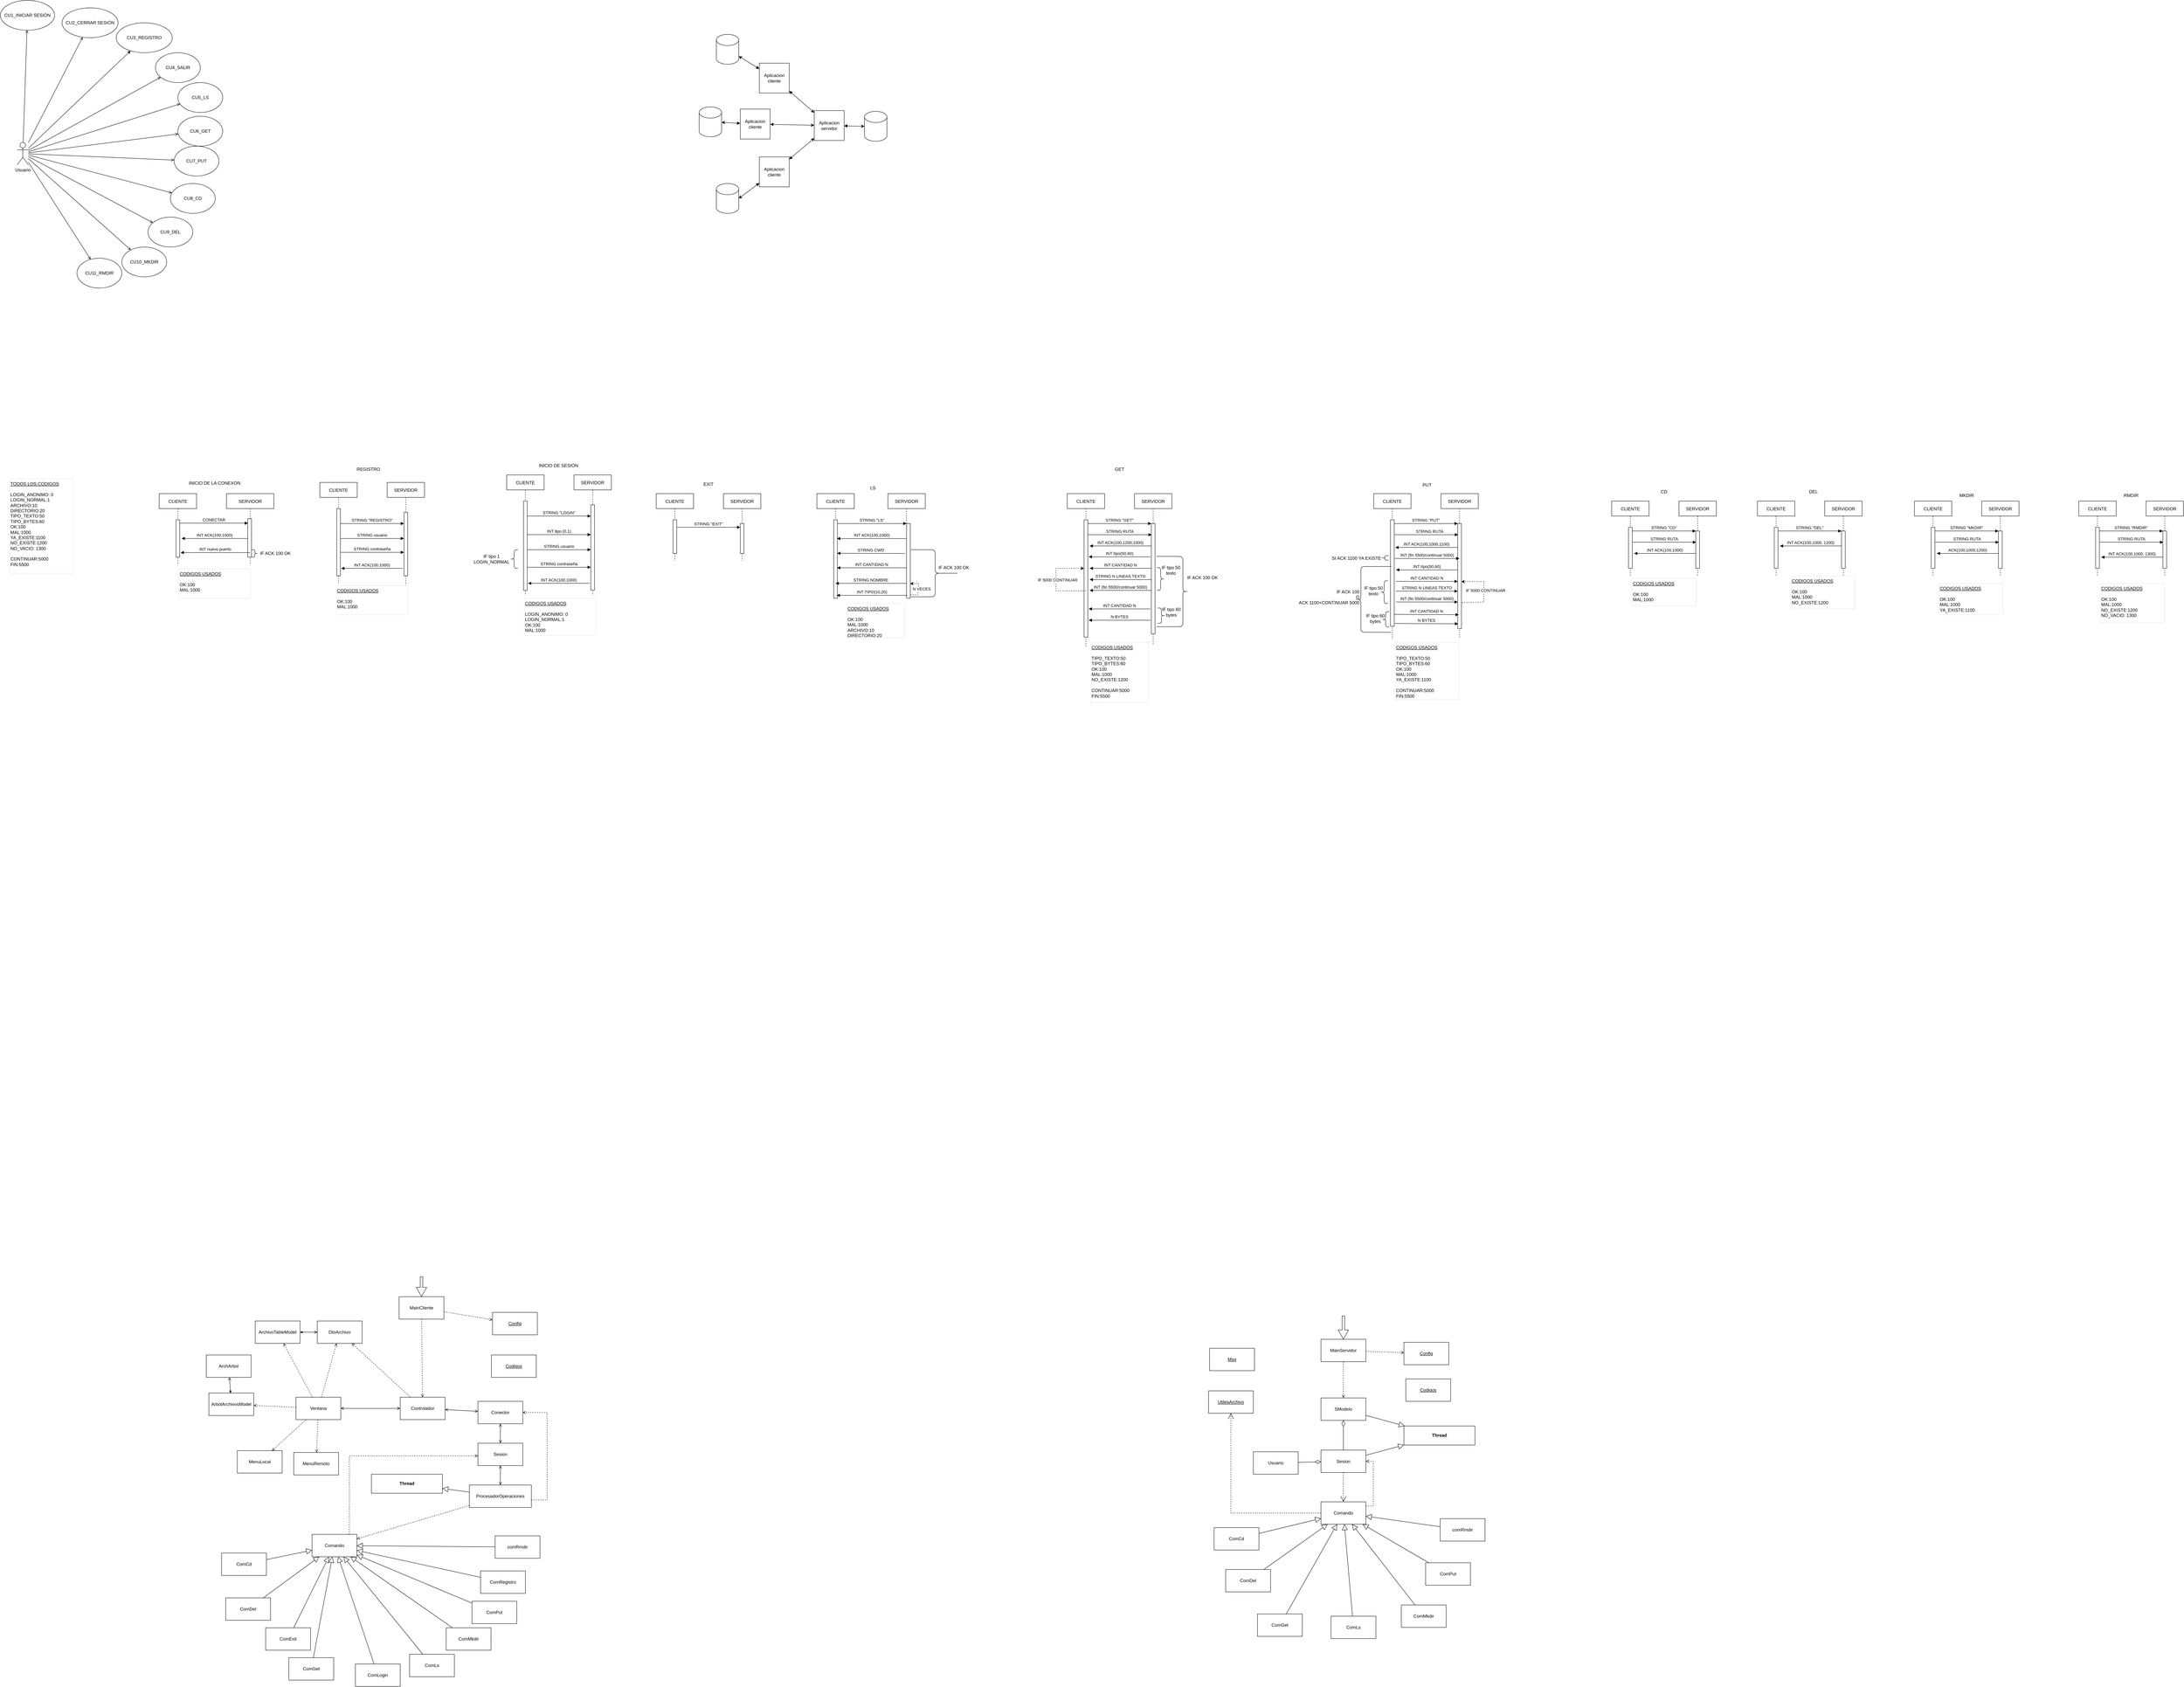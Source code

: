 <mxfile version="20.6.2" type="device"><diagram id="siGR09fUICwrw4aRAdyt" name="Página-1"><mxGraphModel dx="1497" dy="922" grid="0" gridSize="10" guides="1" tooltips="1" connect="1" arrows="1" fold="1" page="1" pageScale="1" pageWidth="10000" pageHeight="10000" math="0" shadow="0"><root><mxCell id="0"/><mxCell id="1" parent="0"/><mxCell id="BfNraNLGyVfpDVDCz34--14" value="" style="shape=curlyBracket;whiteSpace=wrap;html=1;rounded=1;flipH=1;labelPosition=right;verticalLabelPosition=middle;align=left;verticalAlign=middle;size=0.161;" parent="1" vertex="1"><mxGeometry x="3339" y="2128" width="84" height="188" as="geometry"/></mxCell><mxCell id="G65K9xq3bO0bzET8S1sZ-57" value="" style="shape=curlyBracket;whiteSpace=wrap;html=1;rounded=1;flipH=1;labelPosition=right;verticalLabelPosition=middle;align=left;verticalAlign=middle;size=0.5;" parent="1" vertex="1"><mxGeometry x="2682" y="2110" width="129" height="126" as="geometry"/></mxCell><mxCell id="G65K9xq3bO0bzET8S1sZ-1" value="LS" style="text;html=1;strokeColor=none;fillColor=none;align=center;verticalAlign=middle;whiteSpace=wrap;rounded=0;" parent="1" vertex="1"><mxGeometry x="2550" y="1930" width="60" height="30" as="geometry"/></mxCell><mxCell id="G65K9xq3bO0bzET8S1sZ-2" value="GET" style="text;html=1;strokeColor=none;fillColor=none;align=center;verticalAlign=middle;whiteSpace=wrap;rounded=0;" parent="1" vertex="1"><mxGeometry x="3210" y="1880" width="60" height="30" as="geometry"/></mxCell><mxCell id="G65K9xq3bO0bzET8S1sZ-3" value="PUT" style="text;html=1;strokeColor=none;fillColor=none;align=center;verticalAlign=middle;whiteSpace=wrap;rounded=0;" parent="1" vertex="1"><mxGeometry x="4033" y="1922" width="60" height="30" as="geometry"/></mxCell><mxCell id="G65K9xq3bO0bzET8S1sZ-4" value="CD" style="text;html=1;strokeColor=none;fillColor=none;align=center;verticalAlign=middle;whiteSpace=wrap;rounded=0;" parent="1" vertex="1"><mxGeometry x="4667" y="1940" width="60" height="30" as="geometry"/></mxCell><mxCell id="G65K9xq3bO0bzET8S1sZ-5" value="DEL" style="text;html=1;strokeColor=none;fillColor=none;align=center;verticalAlign=middle;whiteSpace=wrap;rounded=0;" parent="1" vertex="1"><mxGeometry x="5067" y="1940" width="60" height="30" as="geometry"/></mxCell><mxCell id="G65K9xq3bO0bzET8S1sZ-6" value="RMDIR" style="text;html=1;strokeColor=none;fillColor=none;align=center;verticalAlign=middle;whiteSpace=wrap;rounded=0;" parent="1" vertex="1"><mxGeometry x="5917" y="1950" width="60" height="30" as="geometry"/></mxCell><mxCell id="G65K9xq3bO0bzET8S1sZ-8" value="INICIO DE SESIÓN" style="text;html=1;strokeColor=none;fillColor=none;align=center;verticalAlign=middle;whiteSpace=wrap;rounded=0;" parent="1" vertex="1"><mxGeometry x="1661" y="1870" width="155" height="30" as="geometry"/></mxCell><mxCell id="G65K9xq3bO0bzET8S1sZ-9" value="CLIENTE" style="shape=umlLifeline;perimeter=lifelinePerimeter;container=1;collapsible=0;recursiveResize=0;rounded=0;shadow=0;strokeWidth=1;" parent="1" vertex="1"><mxGeometry x="1600" y="1910" width="100" height="323" as="geometry"/></mxCell><mxCell id="G65K9xq3bO0bzET8S1sZ-10" value="" style="points=[];perimeter=orthogonalPerimeter;rounded=0;shadow=0;strokeWidth=1;" parent="G65K9xq3bO0bzET8S1sZ-9" vertex="1"><mxGeometry x="45" y="70" width="10" height="239" as="geometry"/></mxCell><mxCell id="G65K9xq3bO0bzET8S1sZ-22" value="" style="shape=curlyBracket;whiteSpace=wrap;html=1;rounded=1;labelPosition=left;verticalLabelPosition=middle;align=right;verticalAlign=middle;size=0.5;" parent="G65K9xq3bO0bzET8S1sZ-9" vertex="1"><mxGeometry x="10" y="200" width="20" height="50" as="geometry"/></mxCell><mxCell id="G65K9xq3bO0bzET8S1sZ-13" value="SERVIDOR" style="shape=umlLifeline;perimeter=lifelinePerimeter;container=1;collapsible=0;recursiveResize=0;rounded=0;shadow=0;strokeWidth=1;" parent="1" vertex="1"><mxGeometry x="1780" y="1910" width="100" height="323" as="geometry"/></mxCell><mxCell id="G65K9xq3bO0bzET8S1sZ-14" value="" style="points=[];perimeter=orthogonalPerimeter;rounded=0;shadow=0;strokeWidth=1;" parent="G65K9xq3bO0bzET8S1sZ-13" vertex="1"><mxGeometry x="45" y="80" width="10" height="228" as="geometry"/></mxCell><mxCell id="G65K9xq3bO0bzET8S1sZ-19" value="INT tipo (0,1)" style="verticalAlign=bottom;endArrow=block;entryX=0;entryY=0;shadow=0;strokeWidth=1;" parent="G65K9xq3bO0bzET8S1sZ-13" edge="1"><mxGeometry relative="1" as="geometry"><mxPoint x="-125" y="159.68" as="sourcePoint"/><mxPoint x="45" y="159.68" as="targetPoint"/></mxGeometry></mxCell><mxCell id="G65K9xq3bO0bzET8S1sZ-20" value="STRING usuario" style="verticalAlign=bottom;endArrow=block;entryX=0;entryY=0;shadow=0;strokeWidth=1;" parent="1" edge="1"><mxGeometry relative="1" as="geometry"><mxPoint x="1655" y="2110" as="sourcePoint"/><mxPoint x="1825" y="2110" as="targetPoint"/></mxGeometry></mxCell><mxCell id="G65K9xq3bO0bzET8S1sZ-21" value="STRING contraseña" style="verticalAlign=bottom;endArrow=block;entryX=0;entryY=0;shadow=0;strokeWidth=1;" parent="1" edge="1"><mxGeometry relative="1" as="geometry"><mxPoint x="1655" y="2157" as="sourcePoint"/><mxPoint x="1825" y="2157" as="targetPoint"/></mxGeometry></mxCell><mxCell id="G65K9xq3bO0bzET8S1sZ-23" value="IF tipo 1 LOGIN_NORMAL" style="text;html=1;strokeColor=none;fillColor=none;align=center;verticalAlign=middle;whiteSpace=wrap;rounded=0;" parent="1" vertex="1"><mxGeometry x="1509" y="2120" width="101" height="30" as="geometry"/></mxCell><mxCell id="G65K9xq3bO0bzET8S1sZ-26" value="INT ACK(100,1000)" style="verticalAlign=bottom;endArrow=block;entryX=1;entryY=0;shadow=0;strokeWidth=1;" parent="1" edge="1"><mxGeometry relative="1" as="geometry"><mxPoint x="1822" y="2200" as="sourcePoint"/><mxPoint x="1657" y="2200" as="targetPoint"/></mxGeometry></mxCell><mxCell id="G65K9xq3bO0bzET8S1sZ-29" value="EXIT" style="text;html=1;strokeColor=none;fillColor=none;align=center;verticalAlign=middle;whiteSpace=wrap;rounded=0;" parent="1" vertex="1"><mxGeometry x="2110" y="1920" width="60" height="30" as="geometry"/></mxCell><mxCell id="G65K9xq3bO0bzET8S1sZ-30" value="CLIENTE" style="shape=umlLifeline;perimeter=lifelinePerimeter;container=1;collapsible=0;recursiveResize=0;rounded=0;shadow=0;strokeWidth=1;" parent="1" vertex="1"><mxGeometry x="2000" y="1960" width="100" height="180" as="geometry"/></mxCell><mxCell id="G65K9xq3bO0bzET8S1sZ-31" value="" style="points=[];perimeter=orthogonalPerimeter;rounded=0;shadow=0;strokeWidth=1;" parent="G65K9xq3bO0bzET8S1sZ-30" vertex="1"><mxGeometry x="45" y="70" width="10" height="90" as="geometry"/></mxCell><mxCell id="G65K9xq3bO0bzET8S1sZ-33" value="SERVIDOR" style="shape=umlLifeline;perimeter=lifelinePerimeter;container=1;collapsible=0;recursiveResize=0;rounded=0;shadow=0;strokeWidth=1;" parent="1" vertex="1"><mxGeometry x="2180" y="1960" width="100" height="180" as="geometry"/></mxCell><mxCell id="G65K9xq3bO0bzET8S1sZ-34" value="" style="points=[];perimeter=orthogonalPerimeter;rounded=0;shadow=0;strokeWidth=1;" parent="G65K9xq3bO0bzET8S1sZ-33" vertex="1"><mxGeometry x="45" y="80" width="10" height="80" as="geometry"/></mxCell><mxCell id="G65K9xq3bO0bzET8S1sZ-36" value="STRING &quot;EXIT&quot;" style="verticalAlign=bottom;endArrow=block;entryX=0;entryY=0;shadow=0;strokeWidth=1;" parent="1" edge="1"><mxGeometry relative="1" as="geometry"><mxPoint x="2055" y="2050" as="sourcePoint"/><mxPoint x="2225" y="2050" as="targetPoint"/></mxGeometry></mxCell><mxCell id="G65K9xq3bO0bzET8S1sZ-46" value="CLIENTE" style="shape=umlLifeline;perimeter=lifelinePerimeter;container=1;collapsible=0;recursiveResize=0;rounded=0;shadow=0;strokeWidth=1;" parent="1" vertex="1"><mxGeometry x="2430" y="1960" width="100" height="280" as="geometry"/></mxCell><mxCell id="G65K9xq3bO0bzET8S1sZ-47" value="" style="points=[];perimeter=orthogonalPerimeter;rounded=0;shadow=0;strokeWidth=1;" parent="G65K9xq3bO0bzET8S1sZ-46" vertex="1"><mxGeometry x="45" y="70" width="10" height="210" as="geometry"/></mxCell><mxCell id="G65K9xq3bO0bzET8S1sZ-48" value="SERVIDOR" style="shape=umlLifeline;perimeter=lifelinePerimeter;container=1;collapsible=0;recursiveResize=0;rounded=0;shadow=0;strokeWidth=1;" parent="1" vertex="1"><mxGeometry x="2620" y="1960" width="100" height="280" as="geometry"/></mxCell><mxCell id="G65K9xq3bO0bzET8S1sZ-49" value="" style="points=[];perimeter=orthogonalPerimeter;rounded=0;shadow=0;strokeWidth=1;" parent="G65K9xq3bO0bzET8S1sZ-48" vertex="1"><mxGeometry x="50" y="80" width="10" height="200" as="geometry"/></mxCell><mxCell id="G65K9xq3bO0bzET8S1sZ-59" value="STRING CWD" style="verticalAlign=bottom;endArrow=block;entryX=0.943;entryY=0.427;shadow=0;strokeWidth=1;entryDx=0;entryDy=0;entryPerimeter=0;" parent="G65K9xq3bO0bzET8S1sZ-48" target="G65K9xq3bO0bzET8S1sZ-47" edge="1"><mxGeometry relative="1" as="geometry"><mxPoint x="45" y="160" as="sourcePoint"/><mxPoint x="-120" y="160" as="targetPoint"/></mxGeometry></mxCell><mxCell id="BfNraNLGyVfpDVDCz34--11" value="" style="endArrow=classic;html=1;rounded=0;exitX=1;exitY=0.953;exitDx=0;exitDy=0;exitPerimeter=0;entryX=0.967;entryY=0.805;entryDx=0;entryDy=0;entryPerimeter=0;dashed=1;" parent="G65K9xq3bO0bzET8S1sZ-48" source="G65K9xq3bO0bzET8S1sZ-49" target="G65K9xq3bO0bzET8S1sZ-49" edge="1"><mxGeometry width="50" height="50" relative="1" as="geometry"><mxPoint x="369.5" y="270" as="sourcePoint"/><mxPoint x="365" y="210" as="targetPoint"/><Array as="points"><mxPoint x="80" y="271"/><mxPoint x="82" y="240"/></Array></mxGeometry></mxCell><mxCell id="BfNraNLGyVfpDVDCz34--12" value="N VECES" style="edgeLabel;html=1;align=center;verticalAlign=middle;resizable=0;points=[];" parent="BfNraNLGyVfpDVDCz34--11" vertex="1" connectable="0"><mxGeometry x="-0.263" y="-1" relative="1" as="geometry"><mxPoint x="8" y="-9" as="offset"/></mxGeometry></mxCell><mxCell id="G65K9xq3bO0bzET8S1sZ-50" value="STRING &quot;LS&quot;" style="verticalAlign=bottom;endArrow=block;entryX=0;entryY=0;shadow=0;strokeWidth=1;" parent="1" source="G65K9xq3bO0bzET8S1sZ-47" target="G65K9xq3bO0bzET8S1sZ-49" edge="1"><mxGeometry relative="1" as="geometry"><mxPoint x="2585" y="2040" as="sourcePoint"/></mxGeometry></mxCell><mxCell id="G65K9xq3bO0bzET8S1sZ-51" value="INT ACK(100,1000)" style="verticalAlign=bottom;endArrow=block;entryX=0.886;entryY=0.239;shadow=0;strokeWidth=1;entryDx=0;entryDy=0;entryPerimeter=0;" parent="1" source="G65K9xq3bO0bzET8S1sZ-49" target="G65K9xq3bO0bzET8S1sZ-47" edge="1"><mxGeometry relative="1" as="geometry"><mxPoint x="2550" y="2080" as="sourcePoint"/><mxPoint x="2490" y="2080" as="targetPoint"/></mxGeometry></mxCell><mxCell id="G65K9xq3bO0bzET8S1sZ-55" value="INT CANTIDAD N" style="verticalAlign=bottom;endArrow=block;entryX=0.886;entryY=0.612;shadow=0;strokeWidth=1;entryDx=0;entryDy=0;entryPerimeter=0;" parent="1" source="G65K9xq3bO0bzET8S1sZ-48" target="G65K9xq3bO0bzET8S1sZ-47" edge="1"><mxGeometry relative="1" as="geometry"><mxPoint x="2655" y="2160" as="sourcePoint"/><mxPoint x="2490" y="2160" as="targetPoint"/></mxGeometry></mxCell><mxCell id="G65K9xq3bO0bzET8S1sZ-58" value="IF ACK 100 OK" style="text;html=1;strokeColor=none;fillColor=none;align=center;verticalAlign=middle;whiteSpace=wrap;rounded=0;" parent="1" vertex="1"><mxGeometry x="2749" y="2143" width="95" height="30" as="geometry"/></mxCell><mxCell id="G65K9xq3bO0bzET8S1sZ-56" value="STRING NOMBRE" style="verticalAlign=bottom;endArrow=block;entryX=0.5;entryY=0.81;shadow=0;strokeWidth=1;entryDx=0;entryDy=0;entryPerimeter=0;" parent="1" source="G65K9xq3bO0bzET8S1sZ-48" target="G65K9xq3bO0bzET8S1sZ-47" edge="1"><mxGeometry relative="1" as="geometry"><mxPoint x="2655" y="2200" as="sourcePoint"/><mxPoint x="2490" y="2200" as="targetPoint"/></mxGeometry></mxCell><mxCell id="G65K9xq3bO0bzET8S1sZ-61" value="CLIENTE" style="shape=umlLifeline;perimeter=lifelinePerimeter;container=1;collapsible=0;recursiveResize=0;rounded=0;shadow=0;strokeWidth=1;" parent="1" vertex="1"><mxGeometry x="3100" y="1960" width="100" height="412" as="geometry"/></mxCell><mxCell id="G65K9xq3bO0bzET8S1sZ-62" value="" style="points=[];perimeter=orthogonalPerimeter;rounded=0;shadow=0;strokeWidth=1;" parent="G65K9xq3bO0bzET8S1sZ-61" vertex="1"><mxGeometry x="45" y="70" width="10" height="314" as="geometry"/></mxCell><mxCell id="VUnnAQBpTD60cogu-Hep-4" value="" style="endArrow=classic;html=1;rounded=0;dashed=1;" parent="G65K9xq3bO0bzET8S1sZ-61" source="G65K9xq3bO0bzET8S1sZ-61" target="G65K9xq3bO0bzET8S1sZ-62" edge="1"><mxGeometry width="50" height="50" relative="1" as="geometry"><mxPoint x="-107.46" y="243.8" as="sourcePoint"/><mxPoint x="-110" y="160" as="targetPoint"/><Array as="points"><mxPoint x="-30" y="260"/><mxPoint x="-30" y="200"/></Array></mxGeometry></mxCell><mxCell id="BfNraNLGyVfpDVDCz34--18" value="IF 5000 CONTINUAR" style="edgeLabel;html=1;align=center;verticalAlign=middle;resizable=0;points=[];" parent="VUnnAQBpTD60cogu-Hep-4" vertex="1" connectable="0"><mxGeometry x="-0.121" y="2" relative="1" as="geometry"><mxPoint x="6" y="-14" as="offset"/></mxGeometry></mxCell><mxCell id="G65K9xq3bO0bzET8S1sZ-63" value="SERVIDOR" style="shape=umlLifeline;perimeter=lifelinePerimeter;container=1;collapsible=0;recursiveResize=0;rounded=0;shadow=0;strokeWidth=1;" parent="1" vertex="1"><mxGeometry x="3280" y="1960" width="100" height="406" as="geometry"/></mxCell><mxCell id="G65K9xq3bO0bzET8S1sZ-64" value="" style="points=[];perimeter=orthogonalPerimeter;rounded=0;shadow=0;strokeWidth=1;" parent="G65K9xq3bO0bzET8S1sZ-63" vertex="1"><mxGeometry x="45" y="80" width="10" height="295" as="geometry"/></mxCell><mxCell id="G65K9xq3bO0bzET8S1sZ-65" value="" style="shape=curlyBracket;whiteSpace=wrap;html=1;rounded=1;flipH=1;labelPosition=right;verticalLabelPosition=middle;align=left;verticalAlign=middle;" parent="G65K9xq3bO0bzET8S1sZ-63" vertex="1"><mxGeometry x="60" y="198" width="20" height="61" as="geometry"/></mxCell><mxCell id="G65K9xq3bO0bzET8S1sZ-68" value="INT ACK(100,1200,1000)" style="verticalAlign=bottom;endArrow=block;entryX=1;entryY=0;shadow=0;strokeWidth=1;" parent="G65K9xq3bO0bzET8S1sZ-63" edge="1"><mxGeometry relative="1" as="geometry"><mxPoint x="45" y="140" as="sourcePoint"/><mxPoint x="-120" y="140" as="targetPoint"/></mxGeometry></mxCell><mxCell id="G65K9xq3bO0bzET8S1sZ-67" value="STRING &quot;GET&quot;" style="verticalAlign=bottom;endArrow=block;entryX=0;entryY=0;shadow=0;strokeWidth=1;" parent="1" source="G65K9xq3bO0bzET8S1sZ-62" target="G65K9xq3bO0bzET8S1sZ-64" edge="1"><mxGeometry relative="1" as="geometry"><mxPoint x="3255" y="2040" as="sourcePoint"/></mxGeometry></mxCell><mxCell id="G65K9xq3bO0bzET8S1sZ-70" value="STRING N LINEAS TEXTO" style="verticalAlign=bottom;endArrow=block;entryX=1;entryY=0;shadow=0;strokeWidth=1;" parent="1" edge="1"><mxGeometry relative="1" as="geometry"><mxPoint x="3325" y="2190" as="sourcePoint"/><mxPoint x="3160" y="2190" as="targetPoint"/></mxGeometry></mxCell><mxCell id="G65K9xq3bO0bzET8S1sZ-71" value="STRING RUTA" style="verticalAlign=bottom;endArrow=block;entryX=0;entryY=0;shadow=0;strokeWidth=1;" parent="1" edge="1"><mxGeometry relative="1" as="geometry"><mxPoint x="3156" y="2070" as="sourcePoint"/><mxPoint x="3326" y="2070" as="targetPoint"/></mxGeometry></mxCell><mxCell id="G65K9xq3bO0bzET8S1sZ-69" value="INT CANTIDAD N" style="verticalAlign=bottom;endArrow=block;entryX=1;entryY=0;shadow=0;strokeWidth=1;" parent="1" edge="1"><mxGeometry relative="1" as="geometry"><mxPoint x="3325" y="2159.76" as="sourcePoint"/><mxPoint x="3160" y="2159.76" as="targetPoint"/></mxGeometry></mxCell><mxCell id="G65K9xq3bO0bzET8S1sZ-73" value="IF ACK 100 OK" style="text;html=1;strokeColor=none;fillColor=none;align=center;verticalAlign=middle;whiteSpace=wrap;rounded=0;" parent="1" vertex="1"><mxGeometry x="3411" y="2170" width="102" height="30" as="geometry"/></mxCell><mxCell id="G65K9xq3bO0bzET8S1sZ-74" value="CLIENTE" style="shape=umlLifeline;perimeter=lifelinePerimeter;container=1;collapsible=0;recursiveResize=0;rounded=0;shadow=0;strokeWidth=1;" parent="1" vertex="1"><mxGeometry x="3920" y="1960" width="100" height="389" as="geometry"/></mxCell><mxCell id="G65K9xq3bO0bzET8S1sZ-75" value="" style="points=[];perimeter=orthogonalPerimeter;rounded=0;shadow=0;strokeWidth=1;" parent="G65K9xq3bO0bzET8S1sZ-74" vertex="1"><mxGeometry x="45" y="70" width="10" height="285" as="geometry"/></mxCell><mxCell id="G65K9xq3bO0bzET8S1sZ-78" value="" style="shape=curlyBracket;whiteSpace=wrap;html=1;rounded=1;flipH=1;labelPosition=right;verticalLabelPosition=middle;align=left;verticalAlign=middle;rotation=-180;size=0.5;" parent="G65K9xq3bO0bzET8S1sZ-74" vertex="1"><mxGeometry x="20" y="166" width="20" height="12" as="geometry"/></mxCell><mxCell id="BfNraNLGyVfpDVDCz34--23" value="SI ACK 1100&amp;nbsp;YA EXISTE" style="text;html=1;strokeColor=none;fillColor=none;align=center;verticalAlign=middle;whiteSpace=wrap;rounded=0;" parent="G65K9xq3bO0bzET8S1sZ-74" vertex="1"><mxGeometry x="-120" y="164" width="148" height="18" as="geometry"/></mxCell><mxCell id="BfNraNLGyVfpDVDCz34--27" value="IF tipo 50&lt;br&gt;texto" style="text;html=1;strokeColor=none;fillColor=none;align=center;verticalAlign=middle;whiteSpace=wrap;rounded=0;" parent="G65K9xq3bO0bzET8S1sZ-74" vertex="1"><mxGeometry x="-29" y="245" width="57" height="30" as="geometry"/></mxCell><mxCell id="BfNraNLGyVfpDVDCz34--30" value="IF tipo 60&lt;br&gt;bytes" style="text;html=1;strokeColor=none;fillColor=none;align=center;verticalAlign=middle;whiteSpace=wrap;rounded=0;" parent="G65K9xq3bO0bzET8S1sZ-74" vertex="1"><mxGeometry x="-24" y="319" width="57" height="30" as="geometry"/></mxCell><mxCell id="G65K9xq3bO0bzET8S1sZ-76" value="SERVIDOR" style="shape=umlLifeline;perimeter=lifelinePerimeter;container=1;collapsible=0;recursiveResize=0;rounded=0;shadow=0;strokeWidth=1;" parent="1" vertex="1"><mxGeometry x="4100" y="1960" width="100" height="387" as="geometry"/></mxCell><mxCell id="G65K9xq3bO0bzET8S1sZ-77" value="" style="points=[];perimeter=orthogonalPerimeter;rounded=0;shadow=0;strokeWidth=1;" parent="G65K9xq3bO0bzET8S1sZ-76" vertex="1"><mxGeometry x="45" y="80" width="10" height="281" as="geometry"/></mxCell><mxCell id="G65K9xq3bO0bzET8S1sZ-79" value="INT ACK(100,1000,1100)" style="verticalAlign=bottom;endArrow=block;shadow=0;strokeWidth=1;" parent="G65K9xq3bO0bzET8S1sZ-76" edge="1"><mxGeometry relative="1" as="geometry"><mxPoint x="45" y="144" as="sourcePoint"/><mxPoint x="-122" y="144" as="targetPoint"/></mxGeometry></mxCell><mxCell id="BfNraNLGyVfpDVDCz34--25" value="INT tIpo(50,60)" style="verticalAlign=bottom;endArrow=block;entryX=1;entryY=0;shadow=0;strokeWidth=1;" parent="G65K9xq3bO0bzET8S1sZ-76" edge="1"><mxGeometry relative="1" as="geometry"><mxPoint x="45" y="204" as="sourcePoint"/><mxPoint x="-120" y="204" as="targetPoint"/></mxGeometry></mxCell><mxCell id="BfNraNLGyVfpDVDCz34--34" value="" style="endArrow=classic;html=1;rounded=0;exitX=1.1;exitY=0.754;exitDx=0;exitDy=0;exitPerimeter=0;entryX=0.978;entryY=0.553;entryDx=0;entryDy=0;entryPerimeter=0;dashed=1;" parent="G65K9xq3bO0bzET8S1sZ-76" source="G65K9xq3bO0bzET8S1sZ-77" target="G65K9xq3bO0bzET8S1sZ-77" edge="1"><mxGeometry width="50" height="50" relative="1" as="geometry"><mxPoint x="259.5" y="270" as="sourcePoint"/><mxPoint x="255" y="210" as="targetPoint"/><Array as="points"><mxPoint x="115" y="290"/><mxPoint x="115" y="235"/></Array></mxGeometry></mxCell><mxCell id="BfNraNLGyVfpDVDCz34--35" value="IF 5000 CONTINUAR" style="edgeLabel;html=1;align=center;verticalAlign=middle;resizable=0;points=[];" parent="BfNraNLGyVfpDVDCz34--34" vertex="1" connectable="0"><mxGeometry x="-0.121" y="2" relative="1" as="geometry"><mxPoint x="6" y="-14" as="offset"/></mxGeometry></mxCell><mxCell id="G65K9xq3bO0bzET8S1sZ-80" value="STRING &quot;PUT&quot;" style="verticalAlign=bottom;endArrow=block;entryX=0;entryY=0;shadow=0;strokeWidth=1;" parent="1" source="G65K9xq3bO0bzET8S1sZ-75" target="G65K9xq3bO0bzET8S1sZ-77" edge="1"><mxGeometry relative="1" as="geometry"><mxPoint x="4075" y="2040" as="sourcePoint"/></mxGeometry></mxCell><mxCell id="G65K9xq3bO0bzET8S1sZ-81" value="STRING N LINEAS TEXTO" style="verticalAlign=bottom;endArrow=none;entryX=1;entryY=0;shadow=0;strokeWidth=1;endFill=0;startArrow=block;startFill=1;" parent="1" edge="1"><mxGeometry relative="1" as="geometry"><mxPoint x="4145" y="2221" as="sourcePoint"/><mxPoint x="3980" y="2221" as="targetPoint"/></mxGeometry></mxCell><mxCell id="G65K9xq3bO0bzET8S1sZ-82" value="STRING RUTA" style="verticalAlign=bottom;endArrow=block;entryX=0;entryY=0;shadow=0;strokeWidth=1;" parent="1" edge="1"><mxGeometry x="0.106" relative="1" as="geometry"><mxPoint x="3976" y="2070" as="sourcePoint"/><mxPoint x="4146" y="2070" as="targetPoint"/><mxPoint as="offset"/></mxGeometry></mxCell><mxCell id="G65K9xq3bO0bzET8S1sZ-83" value="INT CANTIDAD N" style="verticalAlign=bottom;endArrow=none;entryX=1;entryY=0;shadow=0;strokeWidth=1;startArrow=block;startFill=1;endFill=0;" parent="1" edge="1"><mxGeometry relative="1" as="geometry"><mxPoint x="4145" y="2194.76" as="sourcePoint"/><mxPoint x="3980" y="2194.76" as="targetPoint"/></mxGeometry></mxCell><mxCell id="G65K9xq3bO0bzET8S1sZ-85" value="IF ACK 100&lt;br&gt;O&lt;br&gt;ACK 1100+CONTINUAR 5000" style="text;html=1;strokeColor=none;fillColor=none;align=right;verticalAlign=middle;whiteSpace=wrap;rounded=0;" parent="1" vertex="1"><mxGeometry x="3718" y="2219" width="166" height="35" as="geometry"/></mxCell><mxCell id="G65K9xq3bO0bzET8S1sZ-86" value="CLIENTE" style="shape=umlLifeline;perimeter=lifelinePerimeter;container=1;collapsible=0;recursiveResize=0;rounded=0;shadow=0;strokeWidth=1;" parent="1" vertex="1"><mxGeometry x="4557" y="1980" width="100" height="200" as="geometry"/></mxCell><mxCell id="G65K9xq3bO0bzET8S1sZ-87" value="" style="points=[];perimeter=orthogonalPerimeter;rounded=0;shadow=0;strokeWidth=1;" parent="G65K9xq3bO0bzET8S1sZ-86" vertex="1"><mxGeometry x="45" y="70" width="10" height="110" as="geometry"/></mxCell><mxCell id="G65K9xq3bO0bzET8S1sZ-88" value="SERVIDOR" style="shape=umlLifeline;perimeter=lifelinePerimeter;container=1;collapsible=0;recursiveResize=0;rounded=0;shadow=0;strokeWidth=1;" parent="1" vertex="1"><mxGeometry x="4737" y="1980" width="100" height="200" as="geometry"/></mxCell><mxCell id="G65K9xq3bO0bzET8S1sZ-89" value="" style="points=[];perimeter=orthogonalPerimeter;rounded=0;shadow=0;strokeWidth=1;" parent="G65K9xq3bO0bzET8S1sZ-88" vertex="1"><mxGeometry x="45" y="80" width="10" height="100" as="geometry"/></mxCell><mxCell id="G65K9xq3bO0bzET8S1sZ-91" value="INT ACK(100,1000)" style="verticalAlign=bottom;endArrow=block;entryX=1;entryY=0;shadow=0;strokeWidth=1;" parent="G65K9xq3bO0bzET8S1sZ-88" edge="1"><mxGeometry relative="1" as="geometry"><mxPoint x="45" y="140" as="sourcePoint"/><mxPoint x="-120" y="140" as="targetPoint"/></mxGeometry></mxCell><mxCell id="G65K9xq3bO0bzET8S1sZ-92" value="STRING &quot;CD&quot;" style="verticalAlign=bottom;endArrow=block;entryX=0;entryY=0;shadow=0;strokeWidth=1;" parent="1" source="G65K9xq3bO0bzET8S1sZ-87" target="G65K9xq3bO0bzET8S1sZ-89" edge="1"><mxGeometry relative="1" as="geometry"><mxPoint x="4712" y="2060" as="sourcePoint"/></mxGeometry></mxCell><mxCell id="G65K9xq3bO0bzET8S1sZ-94" value="STRING RUTA" style="verticalAlign=bottom;endArrow=block;entryX=0;entryY=0;shadow=0;strokeWidth=1;" parent="1" edge="1"><mxGeometry relative="1" as="geometry"><mxPoint x="4613" y="2090" as="sourcePoint"/><mxPoint x="4783" y="2090" as="targetPoint"/></mxGeometry></mxCell><mxCell id="G65K9xq3bO0bzET8S1sZ-96" value="CLIENTE" style="shape=umlLifeline;perimeter=lifelinePerimeter;container=1;collapsible=0;recursiveResize=0;rounded=0;shadow=0;strokeWidth=1;" parent="1" vertex="1"><mxGeometry x="4947" y="1980" width="100" height="200" as="geometry"/></mxCell><mxCell id="G65K9xq3bO0bzET8S1sZ-97" value="" style="points=[];perimeter=orthogonalPerimeter;rounded=0;shadow=0;strokeWidth=1;" parent="G65K9xq3bO0bzET8S1sZ-96" vertex="1"><mxGeometry x="45" y="70" width="10" height="110" as="geometry"/></mxCell><mxCell id="G65K9xq3bO0bzET8S1sZ-98" value="SERVIDOR" style="shape=umlLifeline;perimeter=lifelinePerimeter;container=1;collapsible=0;recursiveResize=0;rounded=0;shadow=0;strokeWidth=1;" parent="1" vertex="1"><mxGeometry x="5127" y="1980" width="100" height="200" as="geometry"/></mxCell><mxCell id="G65K9xq3bO0bzET8S1sZ-99" value="" style="points=[];perimeter=orthogonalPerimeter;rounded=0;shadow=0;strokeWidth=1;" parent="G65K9xq3bO0bzET8S1sZ-98" vertex="1"><mxGeometry x="45" y="80" width="10" height="100" as="geometry"/></mxCell><mxCell id="G65K9xq3bO0bzET8S1sZ-100" value="INT ACK(100,1000, 1200)" style="verticalAlign=bottom;endArrow=block;entryX=1;entryY=0;shadow=0;strokeWidth=1;" parent="G65K9xq3bO0bzET8S1sZ-98" edge="1"><mxGeometry relative="1" as="geometry"><mxPoint x="45" y="120" as="sourcePoint"/><mxPoint x="-120" y="120" as="targetPoint"/></mxGeometry></mxCell><mxCell id="G65K9xq3bO0bzET8S1sZ-101" value="STRING &quot;DEL&quot;" style="verticalAlign=bottom;endArrow=block;entryX=0;entryY=0;shadow=0;strokeWidth=1;" parent="1" source="G65K9xq3bO0bzET8S1sZ-97" target="G65K9xq3bO0bzET8S1sZ-99" edge="1"><mxGeometry relative="1" as="geometry"><mxPoint x="5102" y="2060" as="sourcePoint"/></mxGeometry></mxCell><mxCell id="G65K9xq3bO0bzET8S1sZ-103" value="CLIENTE" style="shape=umlLifeline;perimeter=lifelinePerimeter;container=1;collapsible=0;recursiveResize=0;rounded=0;shadow=0;strokeWidth=1;" parent="1" vertex="1"><mxGeometry x="5807" y="1980" width="100" height="200" as="geometry"/></mxCell><mxCell id="G65K9xq3bO0bzET8S1sZ-104" value="" style="points=[];perimeter=orthogonalPerimeter;rounded=0;shadow=0;strokeWidth=1;" parent="G65K9xq3bO0bzET8S1sZ-103" vertex="1"><mxGeometry x="45" y="70" width="10" height="110" as="geometry"/></mxCell><mxCell id="G65K9xq3bO0bzET8S1sZ-105" value="SERVIDOR" style="shape=umlLifeline;perimeter=lifelinePerimeter;container=1;collapsible=0;recursiveResize=0;rounded=0;shadow=0;strokeWidth=1;" parent="1" vertex="1"><mxGeometry x="5987" y="1980" width="100" height="200" as="geometry"/></mxCell><mxCell id="G65K9xq3bO0bzET8S1sZ-106" value="" style="points=[];perimeter=orthogonalPerimeter;rounded=0;shadow=0;strokeWidth=1;" parent="G65K9xq3bO0bzET8S1sZ-105" vertex="1"><mxGeometry x="45" y="80" width="10" height="100" as="geometry"/></mxCell><mxCell id="G65K9xq3bO0bzET8S1sZ-108" value="STRING &quot;RMDIR&quot;" style="verticalAlign=bottom;endArrow=block;entryX=0;entryY=0;shadow=0;strokeWidth=1;" parent="1" source="G65K9xq3bO0bzET8S1sZ-104" target="G65K9xq3bO0bzET8S1sZ-106" edge="1"><mxGeometry relative="1" as="geometry"><mxPoint x="5962" y="2060" as="sourcePoint"/></mxGeometry></mxCell><mxCell id="G65K9xq3bO0bzET8S1sZ-109" value="STRING RUTA" style="verticalAlign=bottom;endArrow=block;entryX=0;entryY=0;shadow=0;strokeWidth=1;" parent="1" edge="1"><mxGeometry relative="1" as="geometry"><mxPoint x="5863" y="2090" as="sourcePoint"/><mxPoint x="6033" y="2090" as="targetPoint"/></mxGeometry></mxCell><mxCell id="G65K9xq3bO0bzET8S1sZ-110" value="MKDIR" style="text;html=1;strokeColor=none;fillColor=none;align=center;verticalAlign=middle;whiteSpace=wrap;rounded=0;" parent="1" vertex="1"><mxGeometry x="5477" y="1950" width="60" height="30" as="geometry"/></mxCell><mxCell id="G65K9xq3bO0bzET8S1sZ-111" value="CLIENTE" style="shape=umlLifeline;perimeter=lifelinePerimeter;container=1;collapsible=0;recursiveResize=0;rounded=0;shadow=0;strokeWidth=1;" parent="1" vertex="1"><mxGeometry x="5367" y="1980" width="100" height="200" as="geometry"/></mxCell><mxCell id="G65K9xq3bO0bzET8S1sZ-112" value="" style="points=[];perimeter=orthogonalPerimeter;rounded=0;shadow=0;strokeWidth=1;" parent="G65K9xq3bO0bzET8S1sZ-111" vertex="1"><mxGeometry x="45" y="70" width="10" height="110" as="geometry"/></mxCell><mxCell id="G65K9xq3bO0bzET8S1sZ-113" value="SERVIDOR" style="shape=umlLifeline;perimeter=lifelinePerimeter;container=1;collapsible=0;recursiveResize=0;rounded=0;shadow=0;strokeWidth=1;" parent="1" vertex="1"><mxGeometry x="5547" y="1980" width="100" height="200" as="geometry"/></mxCell><mxCell id="G65K9xq3bO0bzET8S1sZ-114" value="" style="points=[];perimeter=orthogonalPerimeter;rounded=0;shadow=0;strokeWidth=1;" parent="G65K9xq3bO0bzET8S1sZ-113" vertex="1"><mxGeometry x="45" y="80" width="10" height="100" as="geometry"/></mxCell><mxCell id="G65K9xq3bO0bzET8S1sZ-115" value="ACK(100,1000,1200)" style="verticalAlign=bottom;endArrow=block;entryX=1;entryY=0;shadow=0;strokeWidth=1;" parent="G65K9xq3bO0bzET8S1sZ-113" edge="1"><mxGeometry relative="1" as="geometry"><mxPoint x="45" y="140" as="sourcePoint"/><mxPoint x="-120" y="140" as="targetPoint"/></mxGeometry></mxCell><mxCell id="G65K9xq3bO0bzET8S1sZ-116" value="STRING &quot;MKDIR&quot;" style="verticalAlign=bottom;endArrow=block;entryX=0;entryY=0;shadow=0;strokeWidth=1;" parent="1" source="G65K9xq3bO0bzET8S1sZ-112" target="G65K9xq3bO0bzET8S1sZ-114" edge="1"><mxGeometry relative="1" as="geometry"><mxPoint x="5522" y="2060" as="sourcePoint"/></mxGeometry></mxCell><mxCell id="G65K9xq3bO0bzET8S1sZ-117" value="STRING RUTA" style="verticalAlign=bottom;endArrow=block;entryX=0;entryY=0;shadow=0;strokeWidth=1;" parent="1" edge="1"><mxGeometry relative="1" as="geometry"><mxPoint x="5423" y="2090" as="sourcePoint"/><mxPoint x="5593" y="2090" as="targetPoint"/></mxGeometry></mxCell><mxCell id="G65K9xq3bO0bzET8S1sZ-123" style="edgeStyle=none;rounded=0;orthogonalLoop=1;jettySize=auto;html=1;startArrow=none;startFill=0;endArrow=open;endFill=0;" parent="1" source="G65K9xq3bO0bzET8S1sZ-121" target="G65K9xq3bO0bzET8S1sZ-124" edge="1"><mxGeometry relative="1" as="geometry"><mxPoint x="720" y="860" as="targetPoint"/></mxGeometry></mxCell><mxCell id="G65K9xq3bO0bzET8S1sZ-125" style="edgeStyle=none;rounded=0;orthogonalLoop=1;jettySize=auto;html=1;startArrow=none;startFill=0;endArrow=open;endFill=0;" parent="1" source="G65K9xq3bO0bzET8S1sZ-121" target="G65K9xq3bO0bzET8S1sZ-126" edge="1"><mxGeometry relative="1" as="geometry"><mxPoint x="690" y="870" as="targetPoint"/></mxGeometry></mxCell><mxCell id="G65K9xq3bO0bzET8S1sZ-127" style="edgeStyle=none;rounded=0;orthogonalLoop=1;jettySize=auto;html=1;startArrow=none;startFill=0;endArrow=open;endFill=0;" parent="1" source="G65K9xq3bO0bzET8S1sZ-121" target="G65K9xq3bO0bzET8S1sZ-128" edge="1"><mxGeometry relative="1" as="geometry"><mxPoint x="690" y="870" as="targetPoint"/></mxGeometry></mxCell><mxCell id="G65K9xq3bO0bzET8S1sZ-129" style="edgeStyle=none;rounded=0;orthogonalLoop=1;jettySize=auto;html=1;startArrow=none;startFill=0;endArrow=open;endFill=0;" parent="1" source="G65K9xq3bO0bzET8S1sZ-121" target="G65K9xq3bO0bzET8S1sZ-130" edge="1"><mxGeometry relative="1" as="geometry"><mxPoint x="690" y="960" as="targetPoint"/></mxGeometry></mxCell><mxCell id="G65K9xq3bO0bzET8S1sZ-131" style="edgeStyle=none;rounded=0;orthogonalLoop=1;jettySize=auto;html=1;startArrow=none;startFill=0;endArrow=open;endFill=0;" parent="1" source="G65K9xq3bO0bzET8S1sZ-121" target="G65K9xq3bO0bzET8S1sZ-132" edge="1"><mxGeometry relative="1" as="geometry"><mxPoint x="760" y="1010" as="targetPoint"/></mxGeometry></mxCell><mxCell id="G65K9xq3bO0bzET8S1sZ-133" style="edgeStyle=none;rounded=0;orthogonalLoop=1;jettySize=auto;html=1;startArrow=none;startFill=0;endArrow=open;endFill=0;" parent="1" source="G65K9xq3bO0bzET8S1sZ-121" target="G65K9xq3bO0bzET8S1sZ-134" edge="1"><mxGeometry relative="1" as="geometry"><mxPoint x="750" y="1080" as="targetPoint"/></mxGeometry></mxCell><mxCell id="G65K9xq3bO0bzET8S1sZ-135" style="edgeStyle=none;rounded=0;orthogonalLoop=1;jettySize=auto;html=1;startArrow=none;startFill=0;endArrow=open;endFill=0;" parent="1" source="G65K9xq3bO0bzET8S1sZ-121" target="G65K9xq3bO0bzET8S1sZ-136" edge="1"><mxGeometry relative="1" as="geometry"><mxPoint x="710" y="1180" as="targetPoint"/></mxGeometry></mxCell><mxCell id="G65K9xq3bO0bzET8S1sZ-137" style="edgeStyle=none;rounded=0;orthogonalLoop=1;jettySize=auto;html=1;startArrow=none;startFill=0;endArrow=open;endFill=0;" parent="1" source="G65K9xq3bO0bzET8S1sZ-121" target="G65K9xq3bO0bzET8S1sZ-138" edge="1"><mxGeometry relative="1" as="geometry"><mxPoint x="700" y="1260" as="targetPoint"/></mxGeometry></mxCell><mxCell id="G65K9xq3bO0bzET8S1sZ-139" style="edgeStyle=none;rounded=0;orthogonalLoop=1;jettySize=auto;html=1;startArrow=none;startFill=0;endArrow=open;endFill=0;" parent="1" source="G65K9xq3bO0bzET8S1sZ-121" target="G65K9xq3bO0bzET8S1sZ-140" edge="1"><mxGeometry relative="1" as="geometry"><mxPoint x="620" y="1320" as="targetPoint"/></mxGeometry></mxCell><mxCell id="G65K9xq3bO0bzET8S1sZ-141" style="edgeStyle=none;rounded=0;orthogonalLoop=1;jettySize=auto;html=1;startArrow=none;startFill=0;endArrow=open;endFill=0;" parent="1" source="G65K9xq3bO0bzET8S1sZ-121" target="G65K9xq3bO0bzET8S1sZ-142" edge="1"><mxGeometry relative="1" as="geometry"><mxPoint x="530" y="1350" as="targetPoint"/></mxGeometry></mxCell><mxCell id="BV3SIYlC1HkBFMDemrJt-2" style="rounded=0;orthogonalLoop=1;jettySize=auto;html=1;" parent="1" source="G65K9xq3bO0bzET8S1sZ-121" target="BV3SIYlC1HkBFMDemrJt-1" edge="1"><mxGeometry relative="1" as="geometry"/></mxCell><mxCell id="G65K9xq3bO0bzET8S1sZ-121" value="Usuario" style="shape=umlActor;verticalLabelPosition=bottom;verticalAlign=top;html=1;outlineConnect=0;" parent="1" vertex="1"><mxGeometry x="290" y="1020" width="30" height="60" as="geometry"/></mxCell><mxCell id="G65K9xq3bO0bzET8S1sZ-124" value="CU1_INICIAR SESIÓN" style="ellipse;whiteSpace=wrap;html=1;" parent="1" vertex="1"><mxGeometry x="245" y="640" width="145" height="80" as="geometry"/></mxCell><mxCell id="G65K9xq3bO0bzET8S1sZ-126" value="CU2_CERRAR SESIÓN" style="ellipse;whiteSpace=wrap;html=1;" parent="1" vertex="1"><mxGeometry x="410" y="660" width="150" height="80" as="geometry"/></mxCell><mxCell id="G65K9xq3bO0bzET8S1sZ-128" value="CU4_SALIR" style="ellipse;whiteSpace=wrap;html=1;" parent="1" vertex="1"><mxGeometry x="660" y="780" width="120" height="80" as="geometry"/></mxCell><mxCell id="G65K9xq3bO0bzET8S1sZ-130" value="CU5_LS" style="ellipse;whiteSpace=wrap;html=1;" parent="1" vertex="1"><mxGeometry x="720" y="860" width="120" height="80" as="geometry"/></mxCell><mxCell id="G65K9xq3bO0bzET8S1sZ-132" value="CU6_GET" style="ellipse;whiteSpace=wrap;html=1;" parent="1" vertex="1"><mxGeometry x="720" y="950" width="120" height="80" as="geometry"/></mxCell><mxCell id="G65K9xq3bO0bzET8S1sZ-134" value="CU7_PUT" style="ellipse;whiteSpace=wrap;html=1;" parent="1" vertex="1"><mxGeometry x="710" y="1030" width="120" height="80" as="geometry"/></mxCell><mxCell id="G65K9xq3bO0bzET8S1sZ-136" value="CU8_CD" style="ellipse;whiteSpace=wrap;html=1;" parent="1" vertex="1"><mxGeometry x="700" y="1130" width="120" height="80" as="geometry"/></mxCell><mxCell id="G65K9xq3bO0bzET8S1sZ-138" value="CU9_DEL" style="ellipse;whiteSpace=wrap;html=1;" parent="1" vertex="1"><mxGeometry x="640" y="1220" width="120" height="80" as="geometry"/></mxCell><mxCell id="G65K9xq3bO0bzET8S1sZ-140" value="CU10_MKDIR" style="ellipse;whiteSpace=wrap;html=1;" parent="1" vertex="1"><mxGeometry x="570" y="1300" width="120" height="80" as="geometry"/></mxCell><mxCell id="G65K9xq3bO0bzET8S1sZ-142" value="CU11_RMDIR" style="ellipse;whiteSpace=wrap;html=1;" parent="1" vertex="1"><mxGeometry x="450" y="1330" width="120" height="80" as="geometry"/></mxCell><mxCell id="hbRWo1IAm2r7H_GKPkXh-1" value="INICIO DE LA CONEXON" style="text;html=1;strokeColor=none;fillColor=none;align=center;verticalAlign=middle;whiteSpace=wrap;rounded=0;" parent="1" vertex="1"><mxGeometry x="723" y="1917" width="191" height="30" as="geometry"/></mxCell><mxCell id="hbRWo1IAm2r7H_GKPkXh-2" value="CLIENTE" style="shape=umlLifeline;perimeter=lifelinePerimeter;container=1;collapsible=0;recursiveResize=0;rounded=0;shadow=0;strokeWidth=1;" parent="1" vertex="1"><mxGeometry x="670" y="1960" width="100" height="190" as="geometry"/></mxCell><mxCell id="hbRWo1IAm2r7H_GKPkXh-3" value="" style="points=[];perimeter=orthogonalPerimeter;rounded=0;shadow=0;strokeWidth=1;" parent="hbRWo1IAm2r7H_GKPkXh-2" vertex="1"><mxGeometry x="45" y="70" width="10" height="100" as="geometry"/></mxCell><mxCell id="hbRWo1IAm2r7H_GKPkXh-5" value="SERVIDOR" style="shape=umlLifeline;perimeter=lifelinePerimeter;container=1;collapsible=0;recursiveResize=0;rounded=0;shadow=0;strokeWidth=1;" parent="1" vertex="1"><mxGeometry x="850" y="1960" width="127" height="188" as="geometry"/></mxCell><mxCell id="hbRWo1IAm2r7H_GKPkXh-6" value="" style="points=[];perimeter=orthogonalPerimeter;rounded=0;shadow=0;strokeWidth=1;" parent="hbRWo1IAm2r7H_GKPkXh-5" vertex="1"><mxGeometry x="57" y="67" width="10" height="103" as="geometry"/></mxCell><mxCell id="BfNraNLGyVfpDVDCz34--3" value="" style="shape=curlyBracket;whiteSpace=wrap;html=1;rounded=1;labelPosition=left;verticalLabelPosition=middle;align=right;verticalAlign=middle;size=0.5;rotation=-180;" parent="hbRWo1IAm2r7H_GKPkXh-5" vertex="1"><mxGeometry x="68" y="150" width="16" height="20" as="geometry"/></mxCell><mxCell id="hbRWo1IAm2r7H_GKPkXh-8" value="CONECTAR" style="verticalAlign=bottom;endArrow=block;entryX=0.057;entryY=0.117;shadow=0;strokeWidth=1;entryDx=0;entryDy=0;entryPerimeter=0;" parent="1" target="hbRWo1IAm2r7H_GKPkXh-6" edge="1"><mxGeometry relative="1" as="geometry"><mxPoint x="725" y="2039" as="sourcePoint"/><mxPoint x="907" y="2036" as="targetPoint"/></mxGeometry></mxCell><mxCell id="hbRWo1IAm2r7H_GKPkXh-9" value="INT ACK(100,1000)" style="verticalAlign=bottom;endArrow=block;entryX=1;entryY=0;shadow=0;strokeWidth=1;" parent="1" source="hbRWo1IAm2r7H_GKPkXh-6" edge="1"><mxGeometry relative="1" as="geometry"><mxPoint x="790" y="2080" as="sourcePoint"/><mxPoint x="730" y="2080" as="targetPoint"/></mxGeometry></mxCell><mxCell id="hbRWo1IAm2r7H_GKPkXh-18" value="STRING &quot;LOGIN&quot;" style="verticalAlign=bottom;endArrow=block;entryX=0;entryY=0;shadow=0;strokeWidth=1;" parent="1" edge="1"><mxGeometry relative="1" as="geometry"><mxPoint x="1655" y="2020" as="sourcePoint"/><mxPoint x="1825" y="2020" as="targetPoint"/></mxGeometry></mxCell><mxCell id="hbRWo1IAm2r7H_GKPkXh-7" value="INT nuevo puerto" style="verticalAlign=bottom;endArrow=block;entryX=1.232;entryY=0.319;shadow=0;strokeWidth=1;entryDx=0;entryDy=0;entryPerimeter=0;" parent="1" source="hbRWo1IAm2r7H_GKPkXh-5" edge="1"><mxGeometry relative="1" as="geometry"><mxPoint x="899.5" y="2117.7" as="sourcePoint"/><mxPoint x="727.32" y="2117.7" as="targetPoint"/></mxGeometry></mxCell><mxCell id="hbRWo1IAm2r7H_GKPkXh-19" value="REGISTRO" style="text;html=1;strokeColor=none;fillColor=none;align=center;verticalAlign=middle;whiteSpace=wrap;rounded=0;" parent="1" vertex="1"><mxGeometry x="1200" y="1880" width="60" height="30" as="geometry"/></mxCell><mxCell id="hbRWo1IAm2r7H_GKPkXh-20" value="CLIENTE" style="shape=umlLifeline;perimeter=lifelinePerimeter;container=1;collapsible=0;recursiveResize=0;rounded=0;shadow=0;strokeWidth=1;" parent="1" vertex="1"><mxGeometry x="1100" y="1930" width="100" height="270" as="geometry"/></mxCell><mxCell id="hbRWo1IAm2r7H_GKPkXh-21" value="" style="points=[];perimeter=orthogonalPerimeter;rounded=0;shadow=0;strokeWidth=1;" parent="hbRWo1IAm2r7H_GKPkXh-20" vertex="1"><mxGeometry x="45" y="70" width="10" height="180" as="geometry"/></mxCell><mxCell id="hbRWo1IAm2r7H_GKPkXh-23" value="SERVIDOR" style="shape=umlLifeline;perimeter=lifelinePerimeter;container=1;collapsible=0;recursiveResize=0;rounded=0;shadow=0;strokeWidth=1;" parent="1" vertex="1"><mxGeometry x="1280" y="1930" width="100" height="275" as="geometry"/></mxCell><mxCell id="hbRWo1IAm2r7H_GKPkXh-24" value="" style="points=[];perimeter=orthogonalPerimeter;rounded=0;shadow=0;strokeWidth=1;" parent="hbRWo1IAm2r7H_GKPkXh-23" vertex="1"><mxGeometry x="45" y="80" width="10" height="170" as="geometry"/></mxCell><mxCell id="hbRWo1IAm2r7H_GKPkXh-26" value="STRING usuario" style="verticalAlign=bottom;endArrow=block;entryX=0;entryY=0;shadow=0;strokeWidth=1;" parent="1" edge="1"><mxGeometry relative="1" as="geometry"><mxPoint x="1155" y="2080" as="sourcePoint"/><mxPoint x="1325" y="2080" as="targetPoint"/></mxGeometry></mxCell><mxCell id="hbRWo1IAm2r7H_GKPkXh-27" value="STRING contraseña" style="verticalAlign=bottom;endArrow=block;entryX=0;entryY=0;shadow=0;strokeWidth=1;" parent="1" edge="1"><mxGeometry relative="1" as="geometry"><mxPoint x="1155" y="2117" as="sourcePoint"/><mxPoint x="1325" y="2117" as="targetPoint"/></mxGeometry></mxCell><mxCell id="hbRWo1IAm2r7H_GKPkXh-31" value="INT ACK(100,1000)" style="verticalAlign=bottom;endArrow=block;entryX=1;entryY=0;shadow=0;strokeWidth=1;" parent="1" edge="1"><mxGeometry relative="1" as="geometry"><mxPoint x="1322" y="2160" as="sourcePoint"/><mxPoint x="1157" y="2160" as="targetPoint"/></mxGeometry></mxCell><mxCell id="hbRWo1IAm2r7H_GKPkXh-34" value="STRING &quot;REGISTRO&quot;" style="verticalAlign=bottom;endArrow=block;entryX=0;entryY=0;shadow=0;strokeWidth=1;" parent="1" edge="1"><mxGeometry relative="1" as="geometry"><mxPoint x="1155" y="2040" as="sourcePoint"/><mxPoint x="1325" y="2040" as="targetPoint"/></mxGeometry></mxCell><mxCell id="VUnnAQBpTD60cogu-Hep-1" value="INT (fin 5500/continuar 5000)" style="verticalAlign=bottom;endArrow=block;entryX=1;entryY=0;shadow=0;strokeWidth=1;" parent="1" edge="1"><mxGeometry relative="1" as="geometry"><mxPoint x="3325" y="2218.89" as="sourcePoint"/><mxPoint x="3160" y="2218.89" as="targetPoint"/></mxGeometry></mxCell><mxCell id="VUnnAQBpTD60cogu-Hep-2" value="INT (fin 5500/continuar 5000)" style="verticalAlign=bottom;endArrow=none;entryX=1;entryY=0;shadow=0;strokeWidth=1;endFill=0;startArrow=block;startFill=1;" parent="1" edge="1"><mxGeometry relative="1" as="geometry"><mxPoint x="4145" y="2250" as="sourcePoint"/><mxPoint x="3980" y="2250" as="targetPoint"/></mxGeometry></mxCell><mxCell id="VUnnAQBpTD60cogu-Hep-13" value="N BYTES" style="verticalAlign=bottom;endArrow=block;entryX=1;entryY=0;shadow=0;strokeWidth=1;" parent="1" edge="1"><mxGeometry relative="1" as="geometry"><mxPoint x="3322.5" y="2298.7" as="sourcePoint"/><mxPoint x="3157.5" y="2298.7" as="targetPoint"/></mxGeometry></mxCell><mxCell id="VUnnAQBpTD60cogu-Hep-15" value="INT CANTIDAD N" style="verticalAlign=bottom;endArrow=block;entryX=1;entryY=0;shadow=0;strokeWidth=1;" parent="1" edge="1"><mxGeometry relative="1" as="geometry"><mxPoint x="3322.5" y="2268.46" as="sourcePoint"/><mxPoint x="3157.5" y="2268.46" as="targetPoint"/></mxGeometry></mxCell><mxCell id="BV3SIYlC1HkBFMDemrJt-1" value="CU3_REGISTRO" style="ellipse;whiteSpace=wrap;html=1;" parent="1" vertex="1"><mxGeometry x="555" y="700" width="150" height="80" as="geometry"/></mxCell><mxCell id="D00UTDeRLnj4hIng4g-w-7" value="&lt;div style=&quot;&quot;&gt;&lt;span style=&quot;background-color: initial;&quot;&gt;&lt;u&gt;CODIGOS USADOS&lt;/u&gt;&lt;/span&gt;&lt;/div&gt;&lt;div style=&quot;&quot;&gt;&lt;span style=&quot;background-color: initial;&quot;&gt;&lt;u&gt;&lt;br&gt;&lt;/u&gt;&lt;/span&gt;&lt;/div&gt;&lt;div style=&quot;&quot;&gt;&lt;span style=&quot;background-color: initial;&quot;&gt;OK:100&lt;/span&gt;&lt;/div&gt;&lt;div style=&quot;&quot;&gt;&lt;span style=&quot;background-color: initial;&quot;&gt;MAL:1000&lt;/span&gt;&lt;/div&gt;" style="text;html=1;strokeColor=default;fillColor=none;align=left;verticalAlign=top;whiteSpace=wrap;rounded=0;strokeWidth=0.1;" parent="1" vertex="1"><mxGeometry x="723" y="2161" width="191" height="79" as="geometry"/></mxCell><mxCell id="BfNraNLGyVfpDVDCz34--1" value="&lt;div style=&quot;&quot;&gt;&lt;u&gt;CODIGOS USADOS&lt;/u&gt;&lt;br&gt;&lt;/div&gt;&lt;div style=&quot;&quot;&gt;&lt;span style=&quot;background-color: initial;&quot;&gt;&lt;u&gt;&lt;br&gt;&lt;/u&gt;&lt;/span&gt;&lt;/div&gt;&lt;div style=&quot;&quot;&gt;&lt;span style=&quot;background-color: initial;&quot;&gt;OK:100&lt;/span&gt;&lt;/div&gt;&lt;div style=&quot;&quot;&gt;&lt;span style=&quot;background-color: initial;&quot;&gt;MAL:1000&lt;/span&gt;&lt;/div&gt;&lt;div style=&quot;&quot;&gt;&lt;br&gt;&lt;/div&gt;" style="text;html=1;strokeColor=default;fillColor=none;align=left;verticalAlign=top;whiteSpace=wrap;rounded=0;strokeWidth=0.1;" parent="1" vertex="1"><mxGeometry x="1144" y="2206" width="191" height="78" as="geometry"/></mxCell><mxCell id="BfNraNLGyVfpDVDCz34--5" value="&lt;div style=&quot;&quot;&gt;&lt;u&gt;CODIGOS USADOS&lt;/u&gt;&lt;br&gt;&lt;/div&gt;&lt;div style=&quot;&quot;&gt;&lt;span style=&quot;background-color: initial;&quot;&gt;&lt;u&gt;&lt;br&gt;&lt;/u&gt;&lt;/span&gt;&lt;/div&gt;&lt;div style=&quot;&quot;&gt;&lt;span style=&quot;background-color: initial;&quot;&gt;TIPO_TEXTO:50&lt;/span&gt;&lt;br&gt;&lt;/div&gt;&lt;div style=&quot;&quot;&gt;&lt;div&gt;TIPO_BYTES:60&lt;/div&gt;&lt;/div&gt;&lt;div style=&quot;&quot;&gt;&lt;span style=&quot;background-color: initial;&quot;&gt;OK:100&lt;/span&gt;&lt;/div&gt;&lt;div style=&quot;&quot;&gt;&lt;span style=&quot;background-color: initial;&quot;&gt;MAL:1000&lt;/span&gt;&lt;/div&gt;&lt;div style=&quot;&quot;&gt;YA_EXISTE:1100&lt;/div&gt;&lt;div style=&quot;&quot;&gt;&lt;br&gt;&lt;/div&gt;&lt;div style=&quot;&quot;&gt;CONTINUAR:5000&lt;/div&gt;&lt;div style=&quot;&quot;&gt;FIN:5500&lt;/div&gt;" style="text;html=1;strokeColor=default;fillColor=none;align=left;verticalAlign=top;whiteSpace=wrap;rounded=0;strokeWidth=0.1;" parent="1" vertex="1"><mxGeometry x="3977.75" y="2358" width="170.5" height="153" as="geometry"/></mxCell><mxCell id="BfNraNLGyVfpDVDCz34--6" value="&lt;div style=&quot;&quot;&gt;&lt;u&gt;CODIGOS USADOS&lt;/u&gt;&lt;br&gt;&lt;/div&gt;&lt;div style=&quot;&quot;&gt;&lt;span style=&quot;background-color: initial;&quot;&gt;&lt;u&gt;&lt;br&gt;&lt;/u&gt;&lt;/span&gt;&lt;/div&gt;&lt;div style=&quot;&quot;&gt;LOGIN_ANONIMO: 0&lt;/div&gt;&lt;div style=&quot;&quot;&gt;LOGIN_NORMAL:1&lt;/div&gt;&lt;div style=&quot;&quot;&gt;&lt;span style=&quot;background-color: initial;&quot;&gt;OK:100&lt;/span&gt;&lt;/div&gt;&lt;div style=&quot;&quot;&gt;&lt;span style=&quot;background-color: initial;&quot;&gt;MAL:1000&lt;/span&gt;&lt;/div&gt;&lt;div style=&quot;&quot;&gt;&lt;br&gt;&lt;/div&gt;" style="text;html=1;strokeColor=default;fillColor=none;align=left;verticalAlign=top;whiteSpace=wrap;rounded=0;strokeWidth=0.1;" parent="1" vertex="1"><mxGeometry x="1647" y="2240" width="191" height="100" as="geometry"/></mxCell><mxCell id="BfNraNLGyVfpDVDCz34--8" value="&lt;div style=&quot;&quot;&gt;&lt;u&gt;CODIGOS USADOS&lt;/u&gt;&lt;br&gt;&lt;/div&gt;&lt;div style=&quot;&quot;&gt;&lt;u&gt;&lt;br&gt;&lt;/u&gt;&lt;/div&gt;&lt;div style=&quot;&quot;&gt;&lt;span style=&quot;background-color: initial;&quot;&gt;OK:100&lt;/span&gt;&lt;br&gt;&lt;/div&gt;&lt;div style=&quot;&quot;&gt;&lt;span style=&quot;background-color: initial;&quot;&gt;MAL:1000&lt;/span&gt;&lt;/div&gt;&lt;div style=&quot;&quot;&gt;ARCHIVO:10&lt;/div&gt;&lt;div style=&quot;&quot;&gt;DIRECTORIO:20&lt;/div&gt;" style="text;html=1;strokeColor=default;fillColor=none;align=left;verticalAlign=top;whiteSpace=wrap;rounded=0;strokeWidth=0.1;" parent="1" vertex="1"><mxGeometry x="2510" y="2254" width="155" height="92" as="geometry"/></mxCell><mxCell id="BfNraNLGyVfpDVDCz34--9" value="INT TIPO(10,20)" style="verticalAlign=bottom;endArrow=block;entryX=0.5;entryY=0.81;shadow=0;strokeWidth=1;entryDx=0;entryDy=0;entryPerimeter=0;" parent="1" edge="1"><mxGeometry relative="1" as="geometry"><mxPoint x="2672.5" y="2232.17" as="sourcePoint"/><mxPoint x="2483" y="2232.17" as="targetPoint"/></mxGeometry></mxCell><mxCell id="BfNraNLGyVfpDVDCz34--4" value="IF ACK 100 OK" style="text;html=1;strokeColor=none;fillColor=none;align=center;verticalAlign=middle;whiteSpace=wrap;rounded=0;" parent="1" vertex="1"><mxGeometry x="935" y="2105" width="92" height="30" as="geometry"/></mxCell><mxCell id="BfNraNLGyVfpDVDCz34--13" value="INT tIpo(50,60)" style="verticalAlign=bottom;endArrow=block;entryX=1;entryY=0;shadow=0;strokeWidth=1;" parent="1" edge="1"><mxGeometry relative="1" as="geometry"><mxPoint x="3322.5" y="2129" as="sourcePoint"/><mxPoint x="3157.5" y="2129" as="targetPoint"/></mxGeometry></mxCell><mxCell id="BfNraNLGyVfpDVDCz34--15" value="IF tipo 50&lt;br&gt;texto" style="text;html=1;strokeColor=none;fillColor=none;align=center;verticalAlign=middle;whiteSpace=wrap;rounded=0;" parent="1" vertex="1"><mxGeometry x="3349" y="2150" width="57" height="30" as="geometry"/></mxCell><mxCell id="BfNraNLGyVfpDVDCz34--16" value="IF tipo 60&lt;br&gt;bytes" style="text;html=1;strokeColor=none;fillColor=none;align=center;verticalAlign=middle;whiteSpace=wrap;rounded=0;" parent="1" vertex="1"><mxGeometry x="3350" y="2262" width="57" height="30" as="geometry"/></mxCell><mxCell id="BfNraNLGyVfpDVDCz34--17" value="" style="shape=curlyBracket;whiteSpace=wrap;html=1;rounded=1;flipH=1;labelPosition=right;verticalLabelPosition=middle;align=left;verticalAlign=middle;" parent="1" vertex="1"><mxGeometry x="3342" y="2266" width="20" height="41" as="geometry"/></mxCell><mxCell id="BfNraNLGyVfpDVDCz34--19" value="&lt;div style=&quot;&quot;&gt;&lt;u&gt;CODIGOS USADOS&lt;/u&gt;&lt;br&gt;&lt;/div&gt;&lt;div style=&quot;&quot;&gt;&lt;span style=&quot;background-color: initial;&quot;&gt;&lt;u&gt;&lt;br&gt;&lt;/u&gt;&lt;/span&gt;&lt;/div&gt;&lt;div style=&quot;&quot;&gt;&lt;span style=&quot;background-color: initial;&quot;&gt;TIPO_TEXTO:50&lt;/span&gt;&lt;br&gt;&lt;/div&gt;&lt;div style=&quot;&quot;&gt;&lt;div&gt;TIPO_BYTES:60&lt;/div&gt;&lt;/div&gt;&lt;div style=&quot;&quot;&gt;&lt;span style=&quot;background-color: initial;&quot;&gt;OK:100&lt;/span&gt;&lt;/div&gt;&lt;div style=&quot;&quot;&gt;&lt;span style=&quot;background-color: initial;&quot;&gt;MAL:1000&lt;/span&gt;&lt;/div&gt;&lt;div style=&quot;&quot;&gt;&lt;span style=&quot;background-color: initial;&quot;&gt;NO_EXISTE:1200&lt;/span&gt;&lt;br&gt;&lt;/div&gt;&lt;div style=&quot;&quot;&gt;&lt;br&gt;&lt;/div&gt;&lt;div style=&quot;&quot;&gt;CONTINUAR:5000&lt;/div&gt;&lt;div style=&quot;&quot;&gt;FIN:5500&lt;/div&gt;&lt;div style=&quot;&quot;&gt;&lt;br&gt;&lt;/div&gt;" style="text;html=1;strokeColor=default;fillColor=none;align=left;verticalAlign=top;whiteSpace=wrap;rounded=0;strokeWidth=0.1;" parent="1" vertex="1"><mxGeometry x="3162.5" y="2358" width="155" height="161" as="geometry"/></mxCell><mxCell id="BfNraNLGyVfpDVDCz34--21" value="INT (fin 5500/continuar 5000)" style="verticalAlign=bottom;endArrow=block;shadow=0;strokeWidth=1;exitX=1.167;exitY=0.448;exitDx=0;exitDy=0;exitPerimeter=0;" parent="1" edge="1"><mxGeometry relative="1" as="geometry"><mxPoint x="3976.67" y="2133.512" as="sourcePoint"/><mxPoint x="4149.5" y="2133.512" as="targetPoint"/></mxGeometry></mxCell><mxCell id="BfNraNLGyVfpDVDCz34--22" value="" style="shape=curlyBracket;whiteSpace=wrap;html=1;rounded=1;flipH=1;labelPosition=right;verticalLabelPosition=middle;align=left;verticalAlign=middle;rotation=-180;size=0.163;" parent="1" vertex="1"><mxGeometry x="3870" y="2155" width="97" height="176" as="geometry"/></mxCell><mxCell id="BfNraNLGyVfpDVDCz34--24" style="edgeStyle=orthogonalEdgeStyle;rounded=0;orthogonalLoop=1;jettySize=auto;html=1;exitX=0.5;exitY=1;exitDx=0;exitDy=0;" parent="1" source="G65K9xq3bO0bzET8S1sZ-85" target="G65K9xq3bO0bzET8S1sZ-85" edge="1"><mxGeometry relative="1" as="geometry"/></mxCell><mxCell id="BfNraNLGyVfpDVDCz34--26" value="" style="shape=curlyBracket;whiteSpace=wrap;html=1;rounded=1;flipH=1;labelPosition=right;verticalLabelPosition=middle;align=left;verticalAlign=middle;rotation=-180;" parent="1" vertex="1"><mxGeometry x="3938" y="2193" width="20" height="61" as="geometry"/></mxCell><mxCell id="BfNraNLGyVfpDVDCz34--28" value="N BYTES" style="verticalAlign=bottom;endArrow=block;entryX=0.015;entryY=0.933;shadow=0;strokeWidth=1;entryDx=0;entryDy=0;entryPerimeter=0;exitX=1.052;exitY=0.917;exitDx=0;exitDy=0;exitPerimeter=0;" parent="1" edge="1"><mxGeometry relative="1" as="geometry"><mxPoint x="3976.52" y="2307.515" as="sourcePoint"/><mxPoint x="4146.15" y="2308.24" as="targetPoint"/></mxGeometry></mxCell><mxCell id="BfNraNLGyVfpDVDCz34--29" value="INT CANTIDAD N" style="verticalAlign=bottom;endArrow=block;entryX=0.163;entryY=0.887;shadow=0;strokeWidth=1;exitX=0.904;exitY=0.881;exitDx=0;exitDy=0;exitPerimeter=0;entryDx=0;entryDy=0;entryPerimeter=0;" parent="1" edge="1"><mxGeometry relative="1" as="geometry"><mxPoint x="3975.04" y="2282.989" as="sourcePoint"/><mxPoint x="4147.63" y="2283.959" as="targetPoint"/></mxGeometry></mxCell><mxCell id="BfNraNLGyVfpDVDCz34--31" value="" style="shape=curlyBracket;whiteSpace=wrap;html=1;rounded=1;flipH=1;labelPosition=right;verticalLabelPosition=middle;align=left;verticalAlign=middle;rotation=-180;" parent="1" vertex="1"><mxGeometry x="3942" y="2276" width="20" height="41" as="geometry"/></mxCell><mxCell id="BfNraNLGyVfpDVDCz34--36" value="&lt;div style=&quot;&quot;&gt;&lt;u&gt;CODIGOS USADOS&lt;/u&gt;&lt;br&gt;&lt;/div&gt;&lt;div style=&quot;&quot;&gt;&lt;span style=&quot;background-color: initial;&quot;&gt;&lt;u&gt;&lt;br&gt;&lt;/u&gt;&lt;/span&gt;&lt;/div&gt;&lt;div style=&quot;&quot;&gt;&lt;span style=&quot;background-color: initial;&quot;&gt;OK:100&lt;/span&gt;&lt;br&gt;&lt;/div&gt;&lt;div style=&quot;&quot;&gt;&lt;span style=&quot;background-color: initial;&quot;&gt;MAL:1000&lt;/span&gt;&lt;/div&gt;&lt;div style=&quot;&quot;&gt;YA_EXISTE:1100&lt;/div&gt;&lt;div style=&quot;&quot;&gt;&lt;br&gt;&lt;/div&gt;" style="text;html=1;strokeColor=default;fillColor=none;align=left;verticalAlign=top;whiteSpace=wrap;rounded=0;strokeWidth=0.1;" parent="1" vertex="1"><mxGeometry x="5433" y="2200" width="170.5" height="84" as="geometry"/></mxCell><mxCell id="BfNraNLGyVfpDVDCz34--37" value="&lt;div style=&quot;&quot;&gt;&lt;u&gt;CODIGOS USADOS&lt;/u&gt;&lt;br&gt;&lt;/div&gt;&lt;div style=&quot;&quot;&gt;&lt;br&gt;&lt;/div&gt;&lt;div style=&quot;&quot;&gt;&lt;span style=&quot;background-color: initial;&quot;&gt;OK:100&lt;/span&gt;&lt;/div&gt;&lt;div style=&quot;&quot;&gt;&lt;span style=&quot;background-color: initial;&quot;&gt;MAL:1000&lt;/span&gt;&lt;/div&gt;&lt;div style=&quot;&quot;&gt;&lt;br&gt;&lt;/div&gt;" style="text;html=1;strokeColor=default;fillColor=none;align=left;verticalAlign=top;whiteSpace=wrap;rounded=0;strokeWidth=0.1;" parent="1" vertex="1"><mxGeometry x="4611.75" y="2187" width="170.5" height="73" as="geometry"/></mxCell><mxCell id="BfNraNLGyVfpDVDCz34--38" value="&lt;div style=&quot;&quot;&gt;&lt;u&gt;CODIGOS USADOS&lt;/u&gt;&lt;br&gt;&lt;/div&gt;&lt;div style=&quot;&quot;&gt;&lt;span style=&quot;background-color: initial;&quot;&gt;&lt;u&gt;&lt;br&gt;&lt;/u&gt;&lt;/span&gt;&lt;/div&gt;&lt;div style=&quot;&quot;&gt;&lt;span style=&quot;background-color: initial;&quot;&gt;OK:100&lt;/span&gt;&lt;br&gt;&lt;/div&gt;&lt;div style=&quot;&quot;&gt;&lt;span style=&quot;background-color: initial;&quot;&gt;MAL:1000&lt;/span&gt;&lt;/div&gt;&lt;div style=&quot;&quot;&gt;&lt;span style=&quot;background-color: initial;&quot;&gt;NO_EXISTE:1200&lt;/span&gt;&lt;br&gt;&lt;/div&gt;&lt;div style=&quot;&quot;&gt;&lt;br&gt;&lt;/div&gt;&lt;div style=&quot;&quot;&gt;&lt;br&gt;&lt;/div&gt;" style="text;html=1;strokeColor=default;fillColor=none;align=left;verticalAlign=top;whiteSpace=wrap;rounded=0;strokeWidth=0.1;" parent="1" vertex="1"><mxGeometry x="5037" y="2180" width="170.5" height="88" as="geometry"/></mxCell><mxCell id="BfNraNLGyVfpDVDCz34--39" value="&lt;div style=&quot;&quot;&gt;&lt;span style=&quot;background-color: initial;&quot;&gt;&lt;u&gt;TODOS LOS CODIGOS&lt;/u&gt;&lt;/span&gt;&lt;/div&gt;&lt;div style=&quot;&quot;&gt;&lt;span style=&quot;background-color: initial;&quot;&gt;&lt;u&gt;&lt;br&gt;&lt;/u&gt;&lt;/span&gt;&lt;/div&gt;&lt;div style=&quot;&quot;&gt;LOGIN_ANONIMO: 0&lt;/div&gt;&lt;div style=&quot;&quot;&gt;LOGIN_NORMAL:1&lt;/div&gt;&lt;div style=&quot;&quot;&gt;&lt;div&gt;ARCHIVO:10&lt;/div&gt;&lt;div&gt;DIRECTORIO:20&lt;/div&gt;&lt;div&gt;TIPO_TEXTO:50&lt;/div&gt;&lt;div&gt;TIPO_BYTES:60&lt;/div&gt;&lt;/div&gt;&lt;div style=&quot;&quot;&gt;&lt;span style=&quot;background-color: initial;&quot;&gt;OK:100&lt;/span&gt;&lt;/div&gt;&lt;div style=&quot;&quot;&gt;&lt;span style=&quot;background-color: initial;&quot;&gt;MAL:1000&lt;/span&gt;&lt;/div&gt;&lt;div style=&quot;&quot;&gt;YA_EXISTE:1100&lt;/div&gt;&lt;div style=&quot;&quot;&gt;NO_EXISTE:1200&lt;/div&gt;&lt;div style=&quot;&quot;&gt;NO_VACIO: 1300&lt;/div&gt;&lt;div style=&quot;&quot;&gt;&lt;br&gt;&lt;/div&gt;&lt;div style=&quot;&quot;&gt;CONTINUAR:5000&lt;/div&gt;&lt;div style=&quot;&quot;&gt;FIN:5500&lt;/div&gt;" style="text;html=1;strokeColor=default;fillColor=none;align=left;verticalAlign=top;whiteSpace=wrap;rounded=0;strokeWidth=0.1;" parent="1" vertex="1"><mxGeometry x="270" y="1920" width="170.5" height="253" as="geometry"/></mxCell><mxCell id="BfNraNLGyVfpDVDCz34--40" value="INT ACK(100,1000, 1300)" style="verticalAlign=bottom;endArrow=block;entryX=1;entryY=0;shadow=0;strokeWidth=1;" parent="1" edge="1"><mxGeometry relative="1" as="geometry"><mxPoint x="6032" y="2130" as="sourcePoint"/><mxPoint x="5867.0" y="2130" as="targetPoint"/></mxGeometry></mxCell><mxCell id="BfNraNLGyVfpDVDCz34--41" value="&lt;div style=&quot;&quot;&gt;&lt;u&gt;CODIGOS USADOS&lt;/u&gt;&lt;br&gt;&lt;/div&gt;&lt;div style=&quot;&quot;&gt;&lt;span style=&quot;background-color: initial;&quot;&gt;&lt;u&gt;&lt;br&gt;&lt;/u&gt;&lt;/span&gt;&lt;/div&gt;&lt;div style=&quot;&quot;&gt;&lt;span style=&quot;background-color: initial;&quot;&gt;OK:100&lt;/span&gt;&lt;br&gt;&lt;/div&gt;&lt;div style=&quot;&quot;&gt;&lt;span style=&quot;background-color: initial;&quot;&gt;MAL:1000&lt;/span&gt;&lt;/div&gt;&lt;div style=&quot;&quot;&gt;&lt;span style=&quot;background-color: initial;&quot;&gt;NO_EXISTE:1200&lt;/span&gt;&lt;br&gt;&lt;/div&gt;&lt;div style=&quot;&quot;&gt;NO_VACIO: 1300&lt;/div&gt;" style="text;html=1;strokeColor=default;fillColor=none;align=left;verticalAlign=top;whiteSpace=wrap;rounded=0;strokeWidth=0.1;" parent="1" vertex="1"><mxGeometry x="5865" y="2200" width="170.5" height="105" as="geometry"/></mxCell><mxCell id="cHUf4-wEenCwP6jAZcUt-7" style="edgeStyle=none;rounded=0;orthogonalLoop=1;jettySize=auto;html=1;startArrow=block;startFill=1;" edge="1" parent="1" source="cHUf4-wEenCwP6jAZcUt-1" target="cHUf4-wEenCwP6jAZcUt-2"><mxGeometry relative="1" as="geometry"/></mxCell><mxCell id="cHUf4-wEenCwP6jAZcUt-13" style="edgeStyle=none;rounded=0;orthogonalLoop=1;jettySize=auto;html=1;startArrow=block;startFill=1;" edge="1" parent="1" source="cHUf4-wEenCwP6jAZcUt-1" target="cHUf4-wEenCwP6jAZcUt-8"><mxGeometry relative="1" as="geometry"/></mxCell><mxCell id="cHUf4-wEenCwP6jAZcUt-1" value="Aplicacion cliente" style="whiteSpace=wrap;html=1;aspect=fixed;" vertex="1" parent="1"><mxGeometry x="2276" y="808" width="80" height="80" as="geometry"/></mxCell><mxCell id="cHUf4-wEenCwP6jAZcUt-15" style="edgeStyle=none;rounded=0;orthogonalLoop=1;jettySize=auto;html=1;entryX=0;entryY=0.5;entryDx=0;entryDy=0;entryPerimeter=0;startArrow=block;startFill=1;" edge="1" parent="1" source="cHUf4-wEenCwP6jAZcUt-2" target="cHUf4-wEenCwP6jAZcUt-14"><mxGeometry relative="1" as="geometry"/></mxCell><mxCell id="cHUf4-wEenCwP6jAZcUt-2" value="Aplicacion&lt;br&gt;servidor" style="whiteSpace=wrap;html=1;aspect=fixed;" vertex="1" parent="1"><mxGeometry x="2423" y="935" width="80" height="80" as="geometry"/></mxCell><mxCell id="cHUf4-wEenCwP6jAZcUt-6" style="edgeStyle=none;rounded=0;orthogonalLoop=1;jettySize=auto;html=1;startArrow=block;startFill=1;" edge="1" parent="1" source="cHUf4-wEenCwP6jAZcUt-3" target="cHUf4-wEenCwP6jAZcUt-2"><mxGeometry relative="1" as="geometry"/></mxCell><mxCell id="cHUf4-wEenCwP6jAZcUt-12" style="edgeStyle=none;rounded=0;orthogonalLoop=1;jettySize=auto;html=1;startArrow=block;startFill=1;" edge="1" parent="1" source="cHUf4-wEenCwP6jAZcUt-3" target="cHUf4-wEenCwP6jAZcUt-9"><mxGeometry relative="1" as="geometry"/></mxCell><mxCell id="cHUf4-wEenCwP6jAZcUt-3" value="Aplicacion cliente" style="whiteSpace=wrap;html=1;aspect=fixed;" vertex="1" parent="1"><mxGeometry x="2225" y="931" width="80" height="80" as="geometry"/></mxCell><mxCell id="cHUf4-wEenCwP6jAZcUt-5" style="rounded=0;orthogonalLoop=1;jettySize=auto;html=1;startArrow=block;startFill=1;" edge="1" parent="1" source="cHUf4-wEenCwP6jAZcUt-4" target="cHUf4-wEenCwP6jAZcUt-2"><mxGeometry relative="1" as="geometry"/></mxCell><mxCell id="cHUf4-wEenCwP6jAZcUt-11" style="edgeStyle=none;rounded=0;orthogonalLoop=1;jettySize=auto;html=1;entryX=1;entryY=0.5;entryDx=0;entryDy=0;entryPerimeter=0;startArrow=block;startFill=1;" edge="1" parent="1" source="cHUf4-wEenCwP6jAZcUt-4" target="cHUf4-wEenCwP6jAZcUt-10"><mxGeometry relative="1" as="geometry"/></mxCell><mxCell id="cHUf4-wEenCwP6jAZcUt-4" value="Aplicacion cliente" style="whiteSpace=wrap;html=1;aspect=fixed;" vertex="1" parent="1"><mxGeometry x="2276" y="1059" width="80" height="80" as="geometry"/></mxCell><mxCell id="cHUf4-wEenCwP6jAZcUt-8" value="" style="shape=cylinder3;whiteSpace=wrap;html=1;boundedLbl=1;backgroundOutline=1;size=15;" vertex="1" parent="1"><mxGeometry x="2161" y="731" width="60" height="80" as="geometry"/></mxCell><mxCell id="cHUf4-wEenCwP6jAZcUt-9" value="" style="shape=cylinder3;whiteSpace=wrap;html=1;boundedLbl=1;backgroundOutline=1;size=15;" vertex="1" parent="1"><mxGeometry x="2115" y="925" width="60" height="80" as="geometry"/></mxCell><mxCell id="cHUf4-wEenCwP6jAZcUt-10" value="" style="shape=cylinder3;whiteSpace=wrap;html=1;boundedLbl=1;backgroundOutline=1;size=15;" vertex="1" parent="1"><mxGeometry x="2161" y="1130" width="60" height="80" as="geometry"/></mxCell><mxCell id="cHUf4-wEenCwP6jAZcUt-14" value="" style="shape=cylinder3;whiteSpace=wrap;html=1;boundedLbl=1;backgroundOutline=1;size=15;" vertex="1" parent="1"><mxGeometry x="2557.5" y="937" width="60" height="80" as="geometry"/></mxCell><mxCell id="cHUf4-wEenCwP6jAZcUt-19" style="edgeStyle=none;rounded=0;orthogonalLoop=1;jettySize=auto;html=1;startArrow=none;startFill=0;dashed=1;endArrow=open;endFill=0;" edge="1" parent="1" source="cHUf4-wEenCwP6jAZcUt-16" target="cHUf4-wEenCwP6jAZcUt-18"><mxGeometry relative="1" as="geometry"/></mxCell><mxCell id="cHUf4-wEenCwP6jAZcUt-20" style="edgeStyle=none;rounded=0;orthogonalLoop=1;jettySize=auto;html=1;dashed=1;startArrow=none;startFill=0;endArrow=open;endFill=0;" edge="1" parent="1" source="cHUf4-wEenCwP6jAZcUt-16" target="cHUf4-wEenCwP6jAZcUt-17"><mxGeometry relative="1" as="geometry"/></mxCell><mxCell id="cHUf4-wEenCwP6jAZcUt-16" value="MainCliente" style="rounded=0;whiteSpace=wrap;html=1;" vertex="1" parent="1"><mxGeometry x="1312" y="4109" width="120" height="60" as="geometry"/></mxCell><mxCell id="cHUf4-wEenCwP6jAZcUt-17" value="&lt;u&gt;Config&lt;/u&gt;" style="rounded=0;whiteSpace=wrap;html=1;" vertex="1" parent="1"><mxGeometry x="1562" y="4151" width="120" height="60" as="geometry"/></mxCell><mxCell id="cHUf4-wEenCwP6jAZcUt-22" style="edgeStyle=none;rounded=0;orthogonalLoop=1;jettySize=auto;html=1;dashed=1;startArrow=none;startFill=0;endArrow=open;endFill=0;" edge="1" parent="1" source="cHUf4-wEenCwP6jAZcUt-18" target="cHUf4-wEenCwP6jAZcUt-21"><mxGeometry relative="1" as="geometry"/></mxCell><mxCell id="cHUf4-wEenCwP6jAZcUt-40" style="edgeStyle=none;rounded=0;orthogonalLoop=1;jettySize=auto;html=1;startArrow=open;startFill=0;endArrow=open;endFill=0;" edge="1" parent="1" source="cHUf4-wEenCwP6jAZcUt-18" target="cHUf4-wEenCwP6jAZcUt-39"><mxGeometry relative="1" as="geometry"/></mxCell><mxCell id="cHUf4-wEenCwP6jAZcUt-18" value="Controlador" style="rounded=0;whiteSpace=wrap;html=1;" vertex="1" parent="1"><mxGeometry x="1315" y="4378" width="120" height="60" as="geometry"/></mxCell><mxCell id="cHUf4-wEenCwP6jAZcUt-21" value="DtoArchivo" style="rounded=0;whiteSpace=wrap;html=1;" vertex="1" parent="1"><mxGeometry x="1093" y="4174" width="120" height="60" as="geometry"/></mxCell><mxCell id="cHUf4-wEenCwP6jAZcUt-26" style="edgeStyle=none;rounded=0;orthogonalLoop=1;jettySize=auto;html=1;dashed=1;startArrow=none;startFill=0;endArrow=open;endFill=0;" edge="1" parent="1" source="cHUf4-wEenCwP6jAZcUt-23" target="cHUf4-wEenCwP6jAZcUt-21"><mxGeometry relative="1" as="geometry"/></mxCell><mxCell id="cHUf4-wEenCwP6jAZcUt-27" style="edgeStyle=none;rounded=0;orthogonalLoop=1;jettySize=auto;html=1;dashed=1;startArrow=none;startFill=0;endArrow=open;endFill=0;" edge="1" parent="1" source="cHUf4-wEenCwP6jAZcUt-23" target="cHUf4-wEenCwP6jAZcUt-24"><mxGeometry relative="1" as="geometry"/></mxCell><mxCell id="cHUf4-wEenCwP6jAZcUt-28" style="edgeStyle=none;rounded=0;orthogonalLoop=1;jettySize=auto;html=1;dashed=1;startArrow=none;startFill=0;endArrow=open;endFill=0;" edge="1" parent="1" source="cHUf4-wEenCwP6jAZcUt-23" target="cHUf4-wEenCwP6jAZcUt-25"><mxGeometry relative="1" as="geometry"/></mxCell><mxCell id="cHUf4-wEenCwP6jAZcUt-30" style="edgeStyle=none;rounded=0;orthogonalLoop=1;jettySize=auto;html=1;dashed=1;startArrow=none;startFill=0;endArrow=open;endFill=0;" edge="1" parent="1" source="cHUf4-wEenCwP6jAZcUt-23" target="cHUf4-wEenCwP6jAZcUt-29"><mxGeometry relative="1" as="geometry"/></mxCell><mxCell id="cHUf4-wEenCwP6jAZcUt-36" style="edgeStyle=none;rounded=0;orthogonalLoop=1;jettySize=auto;html=1;startArrow=none;startFill=0;endArrow=open;endFill=0;dashed=1;" edge="1" parent="1" source="cHUf4-wEenCwP6jAZcUt-23" target="cHUf4-wEenCwP6jAZcUt-34"><mxGeometry relative="1" as="geometry"/></mxCell><mxCell id="cHUf4-wEenCwP6jAZcUt-37" style="edgeStyle=none;rounded=0;orthogonalLoop=1;jettySize=auto;html=1;startArrow=open;startFill=0;endArrow=open;endFill=0;" edge="1" parent="1" source="cHUf4-wEenCwP6jAZcUt-23" target="cHUf4-wEenCwP6jAZcUt-18"><mxGeometry relative="1" as="geometry"/></mxCell><mxCell id="cHUf4-wEenCwP6jAZcUt-23" value="Ventana" style="rounded=0;whiteSpace=wrap;html=1;" vertex="1" parent="1"><mxGeometry x="1036" y="4378" width="120" height="60" as="geometry"/></mxCell><mxCell id="cHUf4-wEenCwP6jAZcUt-24" value="MenuLocal" style="rounded=0;whiteSpace=wrap;html=1;" vertex="1" parent="1"><mxGeometry x="879" y="4521" width="120" height="60" as="geometry"/></mxCell><mxCell id="cHUf4-wEenCwP6jAZcUt-25" value="MenuRemoto" style="rounded=0;whiteSpace=wrap;html=1;" vertex="1" parent="1"><mxGeometry x="1030" y="4526" width="120" height="60" as="geometry"/></mxCell><mxCell id="cHUf4-wEenCwP6jAZcUt-33" style="edgeStyle=none;rounded=0;orthogonalLoop=1;jettySize=auto;html=1;startArrow=diamondThin;startFill=1;endArrow=open;endFill=0;" edge="1" parent="1" source="cHUf4-wEenCwP6jAZcUt-29" target="cHUf4-wEenCwP6jAZcUt-32"><mxGeometry relative="1" as="geometry"/></mxCell><mxCell id="cHUf4-wEenCwP6jAZcUt-29" value="ArbolArchivosModel" style="rounded=0;whiteSpace=wrap;html=1;" vertex="1" parent="1"><mxGeometry x="803" y="4367" width="120" height="60" as="geometry"/></mxCell><mxCell id="cHUf4-wEenCwP6jAZcUt-32" value="ArchArbol" style="rounded=0;whiteSpace=wrap;html=1;" vertex="1" parent="1"><mxGeometry x="796" y="4265" width="120" height="60" as="geometry"/></mxCell><mxCell id="cHUf4-wEenCwP6jAZcUt-35" style="edgeStyle=none;rounded=0;orthogonalLoop=1;jettySize=auto;html=1;startArrow=diamondThin;startFill=1;endArrow=open;endFill=0;" edge="1" parent="1" source="cHUf4-wEenCwP6jAZcUt-34" target="cHUf4-wEenCwP6jAZcUt-21"><mxGeometry relative="1" as="geometry"/></mxCell><mxCell id="cHUf4-wEenCwP6jAZcUt-34" value="ArchivoTableModel" style="rounded=0;whiteSpace=wrap;html=1;" vertex="1" parent="1"><mxGeometry x="927" y="4174" width="120" height="60" as="geometry"/></mxCell><mxCell id="cHUf4-wEenCwP6jAZcUt-38" value="&lt;u&gt;Codigos&lt;/u&gt;" style="rounded=0;whiteSpace=wrap;html=1;" vertex="1" parent="1"><mxGeometry x="1559" y="4265" width="120" height="60" as="geometry"/></mxCell><mxCell id="cHUf4-wEenCwP6jAZcUt-42" style="edgeStyle=none;rounded=0;orthogonalLoop=1;jettySize=auto;html=1;startArrow=open;startFill=0;endArrow=open;endFill=0;" edge="1" parent="1" source="cHUf4-wEenCwP6jAZcUt-39" target="cHUf4-wEenCwP6jAZcUt-41"><mxGeometry relative="1" as="geometry"/></mxCell><mxCell id="cHUf4-wEenCwP6jAZcUt-39" value="Conector" style="rounded=0;whiteSpace=wrap;html=1;" vertex="1" parent="1"><mxGeometry x="1523" y="4389" width="120" height="60" as="geometry"/></mxCell><mxCell id="cHUf4-wEenCwP6jAZcUt-44" style="edgeStyle=none;rounded=0;orthogonalLoop=1;jettySize=auto;html=1;startArrow=open;startFill=0;endArrow=open;endFill=0;" edge="1" parent="1" source="cHUf4-wEenCwP6jAZcUt-41" target="cHUf4-wEenCwP6jAZcUt-43"><mxGeometry relative="1" as="geometry"/></mxCell><mxCell id="cHUf4-wEenCwP6jAZcUt-41" value="Sesion" style="rounded=0;whiteSpace=wrap;html=1;" vertex="1" parent="1"><mxGeometry x="1523" y="4501" width="120" height="60" as="geometry"/></mxCell><mxCell id="cHUf4-wEenCwP6jAZcUt-45" style="edgeStyle=orthogonalEdgeStyle;rounded=0;orthogonalLoop=1;jettySize=auto;html=1;startArrow=none;startFill=0;endArrow=open;endFill=0;dashed=1;" edge="1" parent="1" source="cHUf4-wEenCwP6jAZcUt-43" target="cHUf4-wEenCwP6jAZcUt-39"><mxGeometry relative="1" as="geometry"><Array as="points"><mxPoint x="1708" y="4653"/><mxPoint x="1708" y="4419"/></Array></mxGeometry></mxCell><mxCell id="cHUf4-wEenCwP6jAZcUt-46" style="edgeStyle=none;rounded=0;orthogonalLoop=1;jettySize=auto;html=1;dashed=1;startArrow=none;startFill=0;endArrow=open;endFill=0;" edge="1" parent="1" source="cHUf4-wEenCwP6jAZcUt-43" target="cHUf4-wEenCwP6jAZcUt-47"><mxGeometry relative="1" as="geometry"><mxPoint x="1484.444" y="4792.889" as="targetPoint"/></mxGeometry></mxCell><mxCell id="cHUf4-wEenCwP6jAZcUt-68" style="edgeStyle=none;rounded=0;orthogonalLoop=1;jettySize=auto;html=1;startArrow=none;startFill=0;endArrow=block;endFill=0;startSize=14;endSize=13;" edge="1" parent="1" source="cHUf4-wEenCwP6jAZcUt-43" target="cHUf4-wEenCwP6jAZcUt-69"><mxGeometry relative="1" as="geometry"><mxPoint x="1798.25" y="4723.25" as="targetPoint"/></mxGeometry></mxCell><mxCell id="cHUf4-wEenCwP6jAZcUt-43" value="ProcesadorOperaciones" style="rounded=0;whiteSpace=wrap;html=1;" vertex="1" parent="1"><mxGeometry x="1500" y="4613" width="166" height="60" as="geometry"/></mxCell><mxCell id="cHUf4-wEenCwP6jAZcUt-47" value="Comando" style="whiteSpace=wrap;html=1;" vertex="1" parent="1"><mxGeometry x="1079" y="4745" width="120" height="60" as="geometry"/></mxCell><mxCell id="cHUf4-wEenCwP6jAZcUt-58" style="rounded=0;orthogonalLoop=1;jettySize=auto;html=1;startArrow=none;startFill=0;endArrow=block;endFill=0;startSize=14;endSize=13;" edge="1" parent="1" source="cHUf4-wEenCwP6jAZcUt-48" target="cHUf4-wEenCwP6jAZcUt-47"><mxGeometry relative="1" as="geometry"/></mxCell><mxCell id="cHUf4-wEenCwP6jAZcUt-48" value="ComCd" style="whiteSpace=wrap;html=1;" vertex="1" parent="1"><mxGeometry x="837" y="4795" width="120" height="60" as="geometry"/></mxCell><mxCell id="cHUf4-wEenCwP6jAZcUt-59" style="edgeStyle=none;rounded=0;orthogonalLoop=1;jettySize=auto;html=1;startArrow=none;startFill=0;endArrow=block;endFill=0;startSize=14;endSize=13;" edge="1" parent="1" source="cHUf4-wEenCwP6jAZcUt-49" target="cHUf4-wEenCwP6jAZcUt-47"><mxGeometry relative="1" as="geometry"/></mxCell><mxCell id="cHUf4-wEenCwP6jAZcUt-49" value="ComDel" style="whiteSpace=wrap;html=1;" vertex="1" parent="1"><mxGeometry x="848" y="4915" width="120" height="60" as="geometry"/></mxCell><mxCell id="cHUf4-wEenCwP6jAZcUt-60" style="edgeStyle=none;rounded=0;orthogonalLoop=1;jettySize=auto;html=1;startArrow=none;startFill=0;endArrow=block;endFill=0;startSize=14;endSize=13;" edge="1" parent="1" source="cHUf4-wEenCwP6jAZcUt-50" target="cHUf4-wEenCwP6jAZcUt-47"><mxGeometry relative="1" as="geometry"/></mxCell><mxCell id="cHUf4-wEenCwP6jAZcUt-50" value="ComExit" style="whiteSpace=wrap;html=1;" vertex="1" parent="1"><mxGeometry x="955" y="4995" width="120" height="60" as="geometry"/></mxCell><mxCell id="cHUf4-wEenCwP6jAZcUt-61" style="edgeStyle=none;rounded=0;orthogonalLoop=1;jettySize=auto;html=1;startArrow=none;startFill=0;endArrow=block;endFill=0;startSize=14;endSize=13;" edge="1" parent="1" source="cHUf4-wEenCwP6jAZcUt-51" target="cHUf4-wEenCwP6jAZcUt-47"><mxGeometry relative="1" as="geometry"/></mxCell><mxCell id="cHUf4-wEenCwP6jAZcUt-51" value="ComGet" style="whiteSpace=wrap;html=1;" vertex="1" parent="1"><mxGeometry x="1017" y="5075" width="120" height="60" as="geometry"/></mxCell><mxCell id="cHUf4-wEenCwP6jAZcUt-62" style="edgeStyle=none;rounded=0;orthogonalLoop=1;jettySize=auto;html=1;startArrow=none;startFill=0;endArrow=block;endFill=0;startSize=14;endSize=13;" edge="1" parent="1" source="cHUf4-wEenCwP6jAZcUt-52" target="cHUf4-wEenCwP6jAZcUt-47"><mxGeometry relative="1" as="geometry"/></mxCell><mxCell id="cHUf4-wEenCwP6jAZcUt-52" value="ComLogin" style="whiteSpace=wrap;html=1;" vertex="1" parent="1"><mxGeometry x="1195" y="5092" width="120" height="60" as="geometry"/></mxCell><mxCell id="cHUf4-wEenCwP6jAZcUt-63" style="edgeStyle=none;rounded=0;orthogonalLoop=1;jettySize=auto;html=1;startArrow=none;startFill=0;endArrow=block;endFill=0;startSize=14;endSize=13;" edge="1" parent="1" source="cHUf4-wEenCwP6jAZcUt-53" target="cHUf4-wEenCwP6jAZcUt-47"><mxGeometry relative="1" as="geometry"/></mxCell><mxCell id="cHUf4-wEenCwP6jAZcUt-53" value="ComLs" style="whiteSpace=wrap;html=1;" vertex="1" parent="1"><mxGeometry x="1340" y="5066" width="120" height="60" as="geometry"/></mxCell><mxCell id="cHUf4-wEenCwP6jAZcUt-64" style="edgeStyle=none;rounded=0;orthogonalLoop=1;jettySize=auto;html=1;startArrow=none;startFill=0;endArrow=block;endFill=0;startSize=14;endSize=13;" edge="1" parent="1" source="cHUf4-wEenCwP6jAZcUt-54" target="cHUf4-wEenCwP6jAZcUt-47"><mxGeometry relative="1" as="geometry"/></mxCell><mxCell id="cHUf4-wEenCwP6jAZcUt-54" value="ComMkdir" style="whiteSpace=wrap;html=1;" vertex="1" parent="1"><mxGeometry x="1438" y="4995" width="120" height="60" as="geometry"/></mxCell><mxCell id="cHUf4-wEenCwP6jAZcUt-65" style="edgeStyle=none;rounded=0;orthogonalLoop=1;jettySize=auto;html=1;startArrow=none;startFill=0;endArrow=block;endFill=0;startSize=14;endSize=13;" edge="1" parent="1" source="cHUf4-wEenCwP6jAZcUt-55" target="cHUf4-wEenCwP6jAZcUt-47"><mxGeometry relative="1" as="geometry"/></mxCell><mxCell id="cHUf4-wEenCwP6jAZcUt-55" value="ComPut" style="whiteSpace=wrap;html=1;" vertex="1" parent="1"><mxGeometry x="1507" y="4924" width="120" height="60" as="geometry"/></mxCell><mxCell id="cHUf4-wEenCwP6jAZcUt-66" style="edgeStyle=none;rounded=0;orthogonalLoop=1;jettySize=auto;html=1;startArrow=none;startFill=0;endArrow=block;endFill=0;startSize=14;endSize=13;" edge="1" parent="1" source="cHUf4-wEenCwP6jAZcUt-56" target="cHUf4-wEenCwP6jAZcUt-47"><mxGeometry relative="1" as="geometry"/></mxCell><mxCell id="cHUf4-wEenCwP6jAZcUt-56" value="ComRegistro" style="whiteSpace=wrap;html=1;" vertex="1" parent="1"><mxGeometry x="1530" y="4843" width="120" height="60" as="geometry"/></mxCell><mxCell id="cHUf4-wEenCwP6jAZcUt-67" style="edgeStyle=none;rounded=0;orthogonalLoop=1;jettySize=auto;html=1;startArrow=none;startFill=0;endArrow=block;endFill=0;startSize=14;endSize=13;" edge="1" parent="1" source="cHUf4-wEenCwP6jAZcUt-57" target="cHUf4-wEenCwP6jAZcUt-47"><mxGeometry relative="1" as="geometry"/></mxCell><mxCell id="cHUf4-wEenCwP6jAZcUt-57" value="comRmdir" style="whiteSpace=wrap;html=1;" vertex="1" parent="1"><mxGeometry x="1569" y="4749" width="120" height="60" as="geometry"/></mxCell><mxCell id="cHUf4-wEenCwP6jAZcUt-69" value="&lt;p style=&quot;margin:0px;margin-top:4px;text-align:center;&quot;&gt;&lt;br&gt;&lt;b&gt;Thread&lt;/b&gt;&lt;/p&gt;" style="verticalAlign=top;align=left;overflow=fill;fontSize=12;fontFamily=Helvetica;html=1;" vertex="1" parent="1"><mxGeometry x="1238" y="4584" width="190" height="51" as="geometry"/></mxCell><mxCell id="cHUf4-wEenCwP6jAZcUt-70" value="" style="shape=flexArrow;endArrow=classic;html=1;rounded=0;startSize=14;endSize=7.847;entryX=0.5;entryY=0;entryDx=0;entryDy=0;width=6.765;" edge="1" parent="1" target="cHUf4-wEenCwP6jAZcUt-16"><mxGeometry width="50" height="50" relative="1" as="geometry"><mxPoint x="1372" y="4055" as="sourcePoint"/><mxPoint x="1560" y="4298" as="targetPoint"/></mxGeometry></mxCell><mxCell id="cHUf4-wEenCwP6jAZcUt-85" style="edgeStyle=none;rounded=0;orthogonalLoop=1;jettySize=auto;html=1;startArrow=none;startFill=0;dashed=1;endArrow=open;endFill=0;" edge="1" parent="1" source="cHUf4-wEenCwP6jAZcUt-87" target="cHUf4-wEenCwP6jAZcUt-90"><mxGeometry relative="1" as="geometry"/></mxCell><mxCell id="cHUf4-wEenCwP6jAZcUt-86" style="edgeStyle=none;rounded=0;orthogonalLoop=1;jettySize=auto;html=1;dashed=1;startArrow=none;startFill=0;endArrow=open;endFill=0;" edge="1" parent="1" source="cHUf4-wEenCwP6jAZcUt-87" target="cHUf4-wEenCwP6jAZcUt-88"><mxGeometry relative="1" as="geometry"/></mxCell><mxCell id="cHUf4-wEenCwP6jAZcUt-87" value="MainServidor" style="rounded=0;whiteSpace=wrap;html=1;" vertex="1" parent="1"><mxGeometry x="3779" y="4223" width="120" height="60" as="geometry"/></mxCell><mxCell id="cHUf4-wEenCwP6jAZcUt-88" value="&lt;u&gt;Config&lt;/u&gt;" style="rounded=0;whiteSpace=wrap;html=1;" vertex="1" parent="1"><mxGeometry x="4001" y="4231" width="120" height="60" as="geometry"/></mxCell><mxCell id="cHUf4-wEenCwP6jAZcUt-89" style="edgeStyle=none;rounded=0;orthogonalLoop=1;jettySize=auto;html=1;startArrow=diamondThin;startFill=0;endArrow=none;endFill=0;startSize=14;endSize=13;" edge="1" parent="1" source="cHUf4-wEenCwP6jAZcUt-90" target="cHUf4-wEenCwP6jAZcUt-114"><mxGeometry relative="1" as="geometry"/></mxCell><mxCell id="cHUf4-wEenCwP6jAZcUt-90" value="SModelo" style="rounded=0;whiteSpace=wrap;html=1;" vertex="1" parent="1"><mxGeometry x="3779" y="4380" width="120" height="60" as="geometry"/></mxCell><mxCell id="cHUf4-wEenCwP6jAZcUt-91" value="&lt;u&gt;Codigos&lt;/u&gt;" style="rounded=0;whiteSpace=wrap;html=1;" vertex="1" parent="1"><mxGeometry x="4006" y="4329" width="120" height="60" as="geometry"/></mxCell><mxCell id="cHUf4-wEenCwP6jAZcUt-92" style="edgeStyle=none;rounded=0;orthogonalLoop=1;jettySize=auto;html=1;startArrow=none;startFill=0;endArrow=block;endFill=0;startSize=14;endSize=13;" edge="1" parent="1" source="cHUf4-wEenCwP6jAZcUt-114" target="cHUf4-wEenCwP6jAZcUt-109"><mxGeometry relative="1" as="geometry"><mxPoint x="4272.25" y="4828.25" as="targetPoint"/></mxGeometry></mxCell><mxCell id="cHUf4-wEenCwP6jAZcUt-93" style="edgeStyle=orthogonalEdgeStyle;rounded=0;orthogonalLoop=1;jettySize=auto;html=1;entryX=1;entryY=0.5;entryDx=0;entryDy=0;startArrow=none;startFill=0;endArrow=open;endFill=0;startSize=7;endSize=7;dashed=1;" edge="1" parent="1" source="cHUf4-wEenCwP6jAZcUt-94" target="cHUf4-wEenCwP6jAZcUt-114"><mxGeometry relative="1" as="geometry"><Array as="points"><mxPoint x="3919" y="4669"/><mxPoint x="3919" y="4550"/></Array></mxGeometry></mxCell><mxCell id="cHUf4-wEenCwP6jAZcUt-94" value="Comando" style="whiteSpace=wrap;html=1;" vertex="1" parent="1"><mxGeometry x="3779" y="4658" width="120" height="60" as="geometry"/></mxCell><mxCell id="cHUf4-wEenCwP6jAZcUt-95" style="rounded=0;orthogonalLoop=1;jettySize=auto;html=1;startArrow=none;startFill=0;endArrow=block;endFill=0;startSize=14;endSize=13;" edge="1" parent="1" source="cHUf4-wEenCwP6jAZcUt-96" target="cHUf4-wEenCwP6jAZcUt-94"><mxGeometry relative="1" as="geometry"/></mxCell><mxCell id="cHUf4-wEenCwP6jAZcUt-96" value="ComCd" style="whiteSpace=wrap;html=1;" vertex="1" parent="1"><mxGeometry x="3493" y="4727" width="120" height="60" as="geometry"/></mxCell><mxCell id="cHUf4-wEenCwP6jAZcUt-97" style="edgeStyle=none;rounded=0;orthogonalLoop=1;jettySize=auto;html=1;startArrow=none;startFill=0;endArrow=block;endFill=0;startSize=14;endSize=13;" edge="1" parent="1" source="cHUf4-wEenCwP6jAZcUt-98" target="cHUf4-wEenCwP6jAZcUt-94"><mxGeometry relative="1" as="geometry"/></mxCell><mxCell id="cHUf4-wEenCwP6jAZcUt-98" value="ComDel" style="whiteSpace=wrap;html=1;" vertex="1" parent="1"><mxGeometry x="3524" y="4839" width="120" height="60" as="geometry"/></mxCell><mxCell id="cHUf4-wEenCwP6jAZcUt-99" style="edgeStyle=none;rounded=0;orthogonalLoop=1;jettySize=auto;html=1;startArrow=none;startFill=0;endArrow=block;endFill=0;startSize=14;endSize=13;" edge="1" parent="1" source="cHUf4-wEenCwP6jAZcUt-100" target="cHUf4-wEenCwP6jAZcUt-94"><mxGeometry relative="1" as="geometry"/></mxCell><mxCell id="cHUf4-wEenCwP6jAZcUt-100" value="ComGet" style="whiteSpace=wrap;html=1;" vertex="1" parent="1"><mxGeometry x="3609" y="4958" width="120" height="60" as="geometry"/></mxCell><mxCell id="cHUf4-wEenCwP6jAZcUt-101" style="edgeStyle=none;rounded=0;orthogonalLoop=1;jettySize=auto;html=1;startArrow=none;startFill=0;endArrow=block;endFill=0;startSize=14;endSize=13;" edge="1" parent="1" source="cHUf4-wEenCwP6jAZcUt-102" target="cHUf4-wEenCwP6jAZcUt-94"><mxGeometry relative="1" as="geometry"/></mxCell><mxCell id="cHUf4-wEenCwP6jAZcUt-102" value="ComLs" style="whiteSpace=wrap;html=1;" vertex="1" parent="1"><mxGeometry x="3806" y="4964" width="120" height="60" as="geometry"/></mxCell><mxCell id="cHUf4-wEenCwP6jAZcUt-103" style="edgeStyle=none;rounded=0;orthogonalLoop=1;jettySize=auto;html=1;startArrow=none;startFill=0;endArrow=block;endFill=0;startSize=14;endSize=13;" edge="1" parent="1" source="cHUf4-wEenCwP6jAZcUt-104" target="cHUf4-wEenCwP6jAZcUt-94"><mxGeometry relative="1" as="geometry"/></mxCell><mxCell id="cHUf4-wEenCwP6jAZcUt-104" value="ComMkdir" style="whiteSpace=wrap;html=1;" vertex="1" parent="1"><mxGeometry x="3994" y="4934" width="120" height="60" as="geometry"/></mxCell><mxCell id="cHUf4-wEenCwP6jAZcUt-105" style="edgeStyle=none;rounded=0;orthogonalLoop=1;jettySize=auto;html=1;startArrow=none;startFill=0;endArrow=block;endFill=0;startSize=14;endSize=13;" edge="1" parent="1" source="cHUf4-wEenCwP6jAZcUt-106" target="cHUf4-wEenCwP6jAZcUt-94"><mxGeometry relative="1" as="geometry"/></mxCell><mxCell id="cHUf4-wEenCwP6jAZcUt-106" value="ComPut" style="whiteSpace=wrap;html=1;" vertex="1" parent="1"><mxGeometry x="4059" y="4821" width="120" height="60" as="geometry"/></mxCell><mxCell id="cHUf4-wEenCwP6jAZcUt-107" style="edgeStyle=none;rounded=0;orthogonalLoop=1;jettySize=auto;html=1;startArrow=none;startFill=0;endArrow=block;endFill=0;startSize=14;endSize=13;" edge="1" parent="1" source="cHUf4-wEenCwP6jAZcUt-108" target="cHUf4-wEenCwP6jAZcUt-94"><mxGeometry relative="1" as="geometry"/></mxCell><mxCell id="cHUf4-wEenCwP6jAZcUt-108" value="comRmdir" style="whiteSpace=wrap;html=1;" vertex="1" parent="1"><mxGeometry x="4098" y="4703" width="120" height="60" as="geometry"/></mxCell><mxCell id="cHUf4-wEenCwP6jAZcUt-109" value="&lt;p style=&quot;margin:0px;margin-top:4px;text-align:center;&quot;&gt;&lt;br&gt;&lt;b&gt;Thread&lt;/b&gt;&lt;/p&gt;" style="verticalAlign=top;align=left;overflow=fill;fontSize=12;fontFamily=Helvetica;html=1;" vertex="1" parent="1"><mxGeometry x="4001" y="4455" width="190" height="51" as="geometry"/></mxCell><mxCell id="cHUf4-wEenCwP6jAZcUt-110" value="" style="shape=flexArrow;endArrow=classic;html=1;rounded=0;startSize=14;endSize=7.847;entryX=0.5;entryY=0;entryDx=0;entryDy=0;width=6.765;" edge="1" parent="1" target="cHUf4-wEenCwP6jAZcUt-87"><mxGeometry width="50" height="50" relative="1" as="geometry"><mxPoint x="3839.0" y="4160" as="sourcePoint"/><mxPoint x="4034" y="4403" as="targetPoint"/></mxGeometry></mxCell><mxCell id="cHUf4-wEenCwP6jAZcUt-111" value="&lt;u&gt;Msg&lt;/u&gt;" style="rounded=0;whiteSpace=wrap;html=1;" vertex="1" parent="1"><mxGeometry x="3481" y="4247" width="120" height="60" as="geometry"/></mxCell><mxCell id="cHUf4-wEenCwP6jAZcUt-112" style="edgeStyle=none;rounded=0;orthogonalLoop=1;jettySize=auto;html=1;startArrow=diamondThin;startFill=0;endArrow=none;endFill=0;startSize=14;endSize=13;" edge="1" parent="1" source="cHUf4-wEenCwP6jAZcUt-114" target="cHUf4-wEenCwP6jAZcUt-115"><mxGeometry relative="1" as="geometry"/></mxCell><mxCell id="cHUf4-wEenCwP6jAZcUt-113" style="edgeStyle=none;rounded=0;orthogonalLoop=1;jettySize=auto;html=1;startArrow=none;startFill=0;endArrow=open;endFill=0;startSize=14;endSize=13;dashed=1;" edge="1" parent="1" source="cHUf4-wEenCwP6jAZcUt-114" target="cHUf4-wEenCwP6jAZcUt-94"><mxGeometry relative="1" as="geometry"/></mxCell><mxCell id="cHUf4-wEenCwP6jAZcUt-114" value="Sesion" style="rounded=0;whiteSpace=wrap;html=1;" vertex="1" parent="1"><mxGeometry x="3779" y="4519.5" width="120" height="60" as="geometry"/></mxCell><mxCell id="cHUf4-wEenCwP6jAZcUt-115" value="Usuario" style="rounded=0;whiteSpace=wrap;html=1;" vertex="1" parent="1"><mxGeometry x="3598" y="4524" width="120" height="60" as="geometry"/></mxCell><mxCell id="cHUf4-wEenCwP6jAZcUt-116" value="&lt;u&gt;UtilesArchivo&lt;/u&gt;" style="rounded=0;whiteSpace=wrap;html=1;" vertex="1" parent="1"><mxGeometry x="3478" y="4361" width="120" height="60" as="geometry"/></mxCell><mxCell id="cHUf4-wEenCwP6jAZcUt-117" style="edgeStyle=orthogonalEdgeStyle;rounded=0;orthogonalLoop=1;jettySize=auto;html=1;startArrow=none;startFill=0;endArrow=open;endFill=0;startSize=14;endSize=13;dashed=1;" edge="1" parent="1" source="cHUf4-wEenCwP6jAZcUt-94" target="cHUf4-wEenCwP6jAZcUt-116"><mxGeometry relative="1" as="geometry"><mxPoint x="3849.0" y="4589.5" as="sourcePoint"/><mxPoint x="3849.0" y="4668" as="targetPoint"/></mxGeometry></mxCell><mxCell id="cHUf4-wEenCwP6jAZcUt-118" style="edgeStyle=none;rounded=0;orthogonalLoop=1;jettySize=auto;html=1;startArrow=none;startFill=0;endArrow=block;endFill=0;startSize=14;endSize=13;" edge="1" parent="1" source="cHUf4-wEenCwP6jAZcUt-90" target="cHUf4-wEenCwP6jAZcUt-109"><mxGeometry relative="1" as="geometry"><mxPoint x="3981" y="4562.117" as="targetPoint"/><mxPoint x="3909.0" y="4560.689" as="sourcePoint"/></mxGeometry></mxCell><mxCell id="cHUf4-wEenCwP6jAZcUt-119" style="edgeStyle=orthogonalEdgeStyle;rounded=0;orthogonalLoop=1;jettySize=auto;html=1;dashed=1;startArrow=none;startFill=0;endArrow=open;endFill=0;" edge="1" parent="1" source="cHUf4-wEenCwP6jAZcUt-47" target="cHUf4-wEenCwP6jAZcUt-41"><mxGeometry relative="1" as="geometry"><mxPoint x="1209" y="4767.162" as="targetPoint"/><mxPoint x="1510" y="4677.676" as="sourcePoint"/><Array as="points"><mxPoint x="1179" y="4535"/></Array></mxGeometry></mxCell></root></mxGraphModel></diagram></mxfile>